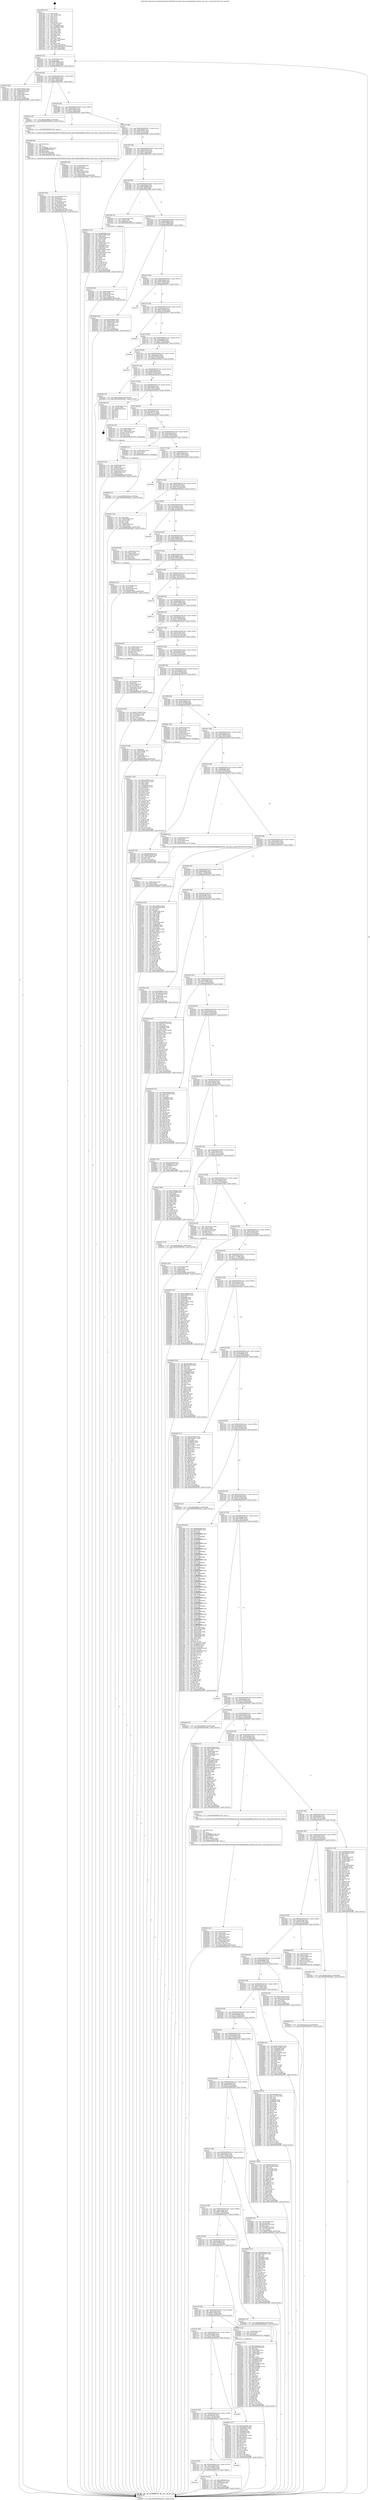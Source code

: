 digraph "0x4015b0" {
  label = "0x4015b0 (/mnt/c/Users/mathe/Desktop/tcc/POCII/binaries/extr_linuxsamplesbpfxdp_redirect_cpu_user.c_swap_Final-ollvm.out::main(0))"
  labelloc = "t"
  node[shape=record]

  Entry [label="",width=0.3,height=0.3,shape=circle,fillcolor=black,style=filled]
  "0x40161f" [label="{
     0x40161f [32]\l
     | [instrs]\l
     &nbsp;&nbsp;0x40161f \<+6\>: mov -0xc8(%rbp),%eax\l
     &nbsp;&nbsp;0x401625 \<+2\>: mov %eax,%ecx\l
     &nbsp;&nbsp;0x401627 \<+6\>: sub $0x809a9df8,%ecx\l
     &nbsp;&nbsp;0x40162d \<+6\>: mov %eax,-0xdc(%rbp)\l
     &nbsp;&nbsp;0x401633 \<+6\>: mov %ecx,-0xe0(%rbp)\l
     &nbsp;&nbsp;0x401639 \<+6\>: je 00000000004021e5 \<main+0xc35\>\l
  }"]
  "0x4021e5" [label="{
     0x4021e5 [42]\l
     | [instrs]\l
     &nbsp;&nbsp;0x4021e5 \<+5\>: mov $0x817b6cc6,%eax\l
     &nbsp;&nbsp;0x4021ea \<+5\>: mov $0x324bcd9e,%ecx\l
     &nbsp;&nbsp;0x4021ef \<+7\>: mov -0x88(%rbp),%rdx\l
     &nbsp;&nbsp;0x4021f6 \<+2\>: mov (%rdx),%esi\l
     &nbsp;&nbsp;0x4021f8 \<+7\>: mov -0x90(%rbp),%rdx\l
     &nbsp;&nbsp;0x4021ff \<+2\>: cmp (%rdx),%esi\l
     &nbsp;&nbsp;0x402201 \<+3\>: cmovl %ecx,%eax\l
     &nbsp;&nbsp;0x402204 \<+6\>: mov %eax,-0xc8(%rbp)\l
     &nbsp;&nbsp;0x40220a \<+5\>: jmp 0000000000402ff1 \<main+0x1a41\>\l
  }"]
  "0x40163f" [label="{
     0x40163f [28]\l
     | [instrs]\l
     &nbsp;&nbsp;0x40163f \<+5\>: jmp 0000000000401644 \<main+0x94\>\l
     &nbsp;&nbsp;0x401644 \<+6\>: mov -0xdc(%rbp),%eax\l
     &nbsp;&nbsp;0x40164a \<+5\>: sub $0x817b6cc6,%eax\l
     &nbsp;&nbsp;0x40164f \<+6\>: mov %eax,-0xe4(%rbp)\l
     &nbsp;&nbsp;0x401655 \<+6\>: je 00000000004022a1 \<main+0xcf1\>\l
  }"]
  Exit [label="",width=0.3,height=0.3,shape=circle,fillcolor=black,style=filled,peripheries=2]
  "0x4022a1" [label="{
     0x4022a1 [15]\l
     | [instrs]\l
     &nbsp;&nbsp;0x4022a1 \<+10\>: movl $0x1b80f86e,-0xc8(%rbp)\l
     &nbsp;&nbsp;0x4022ab \<+5\>: jmp 0000000000402ff1 \<main+0x1a41\>\l
  }"]
  "0x40165b" [label="{
     0x40165b [28]\l
     | [instrs]\l
     &nbsp;&nbsp;0x40165b \<+5\>: jmp 0000000000401660 \<main+0xb0\>\l
     &nbsp;&nbsp;0x401660 \<+6\>: mov -0xdc(%rbp),%eax\l
     &nbsp;&nbsp;0x401666 \<+5\>: sub $0x81e009cc,%eax\l
     &nbsp;&nbsp;0x40166b \<+6\>: mov %eax,-0xe8(%rbp)\l
     &nbsp;&nbsp;0x401671 \<+6\>: je 00000000004024da \<main+0xf2a\>\l
  }"]
  "0x402bf4" [label="{
     0x402bf4 [15]\l
     | [instrs]\l
     &nbsp;&nbsp;0x402bf4 \<+10\>: movl $0x59254594,-0xc8(%rbp)\l
     &nbsp;&nbsp;0x402bfe \<+5\>: jmp 0000000000402ff1 \<main+0x1a41\>\l
  }"]
  "0x4024da" [label="{
     0x4024da [5]\l
     | [instrs]\l
     &nbsp;&nbsp;0x4024da \<+5\>: call 0000000000401160 \<next_i\>\l
     | [calls]\l
     &nbsp;&nbsp;0x401160 \{1\} (/mnt/c/Users/mathe/Desktop/tcc/POCII/binaries/extr_linuxsamplesbpfxdp_redirect_cpu_user.c_swap_Final-ollvm.out::next_i)\l
  }"]
  "0x401677" [label="{
     0x401677 [28]\l
     | [instrs]\l
     &nbsp;&nbsp;0x401677 \<+5\>: jmp 000000000040167c \<main+0xcc\>\l
     &nbsp;&nbsp;0x40167c \<+6\>: mov -0xdc(%rbp),%eax\l
     &nbsp;&nbsp;0x401682 \<+5\>: sub $0x82104161,%eax\l
     &nbsp;&nbsp;0x401687 \<+6\>: mov %eax,-0xec(%rbp)\l
     &nbsp;&nbsp;0x40168d \<+6\>: je 0000000000402960 \<main+0x13b0\>\l
  }"]
  "0x402bb4" [label="{
     0x402bb4 [15]\l
     | [instrs]\l
     &nbsp;&nbsp;0x402bb4 \<+10\>: movl $0xa22cac1b,-0xc8(%rbp)\l
     &nbsp;&nbsp;0x402bbe \<+5\>: jmp 0000000000402ff1 \<main+0x1a41\>\l
  }"]
  "0x402960" [label="{
     0x402960 [42]\l
     | [instrs]\l
     &nbsp;&nbsp;0x402960 \<+4\>: mov -0x58(%rbp),%rax\l
     &nbsp;&nbsp;0x402964 \<+2\>: mov (%rax),%ecx\l
     &nbsp;&nbsp;0x402966 \<+6\>: add $0xd3792e4c,%ecx\l
     &nbsp;&nbsp;0x40296c \<+3\>: add $0x1,%ecx\l
     &nbsp;&nbsp;0x40296f \<+6\>: sub $0xd3792e4c,%ecx\l
     &nbsp;&nbsp;0x402975 \<+4\>: mov -0x58(%rbp),%rax\l
     &nbsp;&nbsp;0x402979 \<+2\>: mov %ecx,(%rax)\l
     &nbsp;&nbsp;0x40297b \<+10\>: movl $0x67fc0daa,-0xc8(%rbp)\l
     &nbsp;&nbsp;0x402985 \<+5\>: jmp 0000000000402ff1 \<main+0x1a41\>\l
  }"]
  "0x401693" [label="{
     0x401693 [28]\l
     | [instrs]\l
     &nbsp;&nbsp;0x401693 \<+5\>: jmp 0000000000401698 \<main+0xe8\>\l
     &nbsp;&nbsp;0x401698 \<+6\>: mov -0xdc(%rbp),%eax\l
     &nbsp;&nbsp;0x40169e \<+5\>: sub $0x8421c72d,%eax\l
     &nbsp;&nbsp;0x4016a3 \<+6\>: mov %eax,-0xf0(%rbp)\l
     &nbsp;&nbsp;0x4016a9 \<+6\>: je 00000000004025ce \<main+0x101e\>\l
  }"]
  "0x4029f7" [label="{
     0x4029f7 [107]\l
     | [instrs]\l
     &nbsp;&nbsp;0x4029f7 \<+5\>: mov $0x9142e266,%ecx\l
     &nbsp;&nbsp;0x4029fc \<+5\>: mov $0x2000f5c4,%edx\l
     &nbsp;&nbsp;0x402a01 \<+4\>: mov -0x48(%rbp),%rax\l
     &nbsp;&nbsp;0x402a05 \<+6\>: movl $0x0,(%rax)\l
     &nbsp;&nbsp;0x402a0b \<+7\>: mov 0x406068,%esi\l
     &nbsp;&nbsp;0x402a12 \<+8\>: mov 0x406054,%r8d\l
     &nbsp;&nbsp;0x402a1a \<+3\>: mov %esi,%r9d\l
     &nbsp;&nbsp;0x402a1d \<+7\>: add $0xc88915f1,%r9d\l
     &nbsp;&nbsp;0x402a24 \<+4\>: sub $0x1,%r9d\l
     &nbsp;&nbsp;0x402a28 \<+7\>: sub $0xc88915f1,%r9d\l
     &nbsp;&nbsp;0x402a2f \<+4\>: imul %r9d,%esi\l
     &nbsp;&nbsp;0x402a33 \<+3\>: and $0x1,%esi\l
     &nbsp;&nbsp;0x402a36 \<+3\>: cmp $0x0,%esi\l
     &nbsp;&nbsp;0x402a39 \<+4\>: sete %r10b\l
     &nbsp;&nbsp;0x402a3d \<+4\>: cmp $0xa,%r8d\l
     &nbsp;&nbsp;0x402a41 \<+4\>: setl %r11b\l
     &nbsp;&nbsp;0x402a45 \<+3\>: mov %r10b,%bl\l
     &nbsp;&nbsp;0x402a48 \<+3\>: and %r11b,%bl\l
     &nbsp;&nbsp;0x402a4b \<+3\>: xor %r11b,%r10b\l
     &nbsp;&nbsp;0x402a4e \<+3\>: or %r10b,%bl\l
     &nbsp;&nbsp;0x402a51 \<+3\>: test $0x1,%bl\l
     &nbsp;&nbsp;0x402a54 \<+3\>: cmovne %edx,%ecx\l
     &nbsp;&nbsp;0x402a57 \<+6\>: mov %ecx,-0xc8(%rbp)\l
     &nbsp;&nbsp;0x402a5d \<+5\>: jmp 0000000000402ff1 \<main+0x1a41\>\l
  }"]
  "0x4025ce" [label="{
     0x4025ce [115]\l
     | [instrs]\l
     &nbsp;&nbsp;0x4025ce \<+5\>: mov $0x94f569f2,%eax\l
     &nbsp;&nbsp;0x4025d3 \<+5\>: mov $0x691cbbff,%ecx\l
     &nbsp;&nbsp;0x4025d8 \<+2\>: xor %edx,%edx\l
     &nbsp;&nbsp;0x4025da \<+4\>: mov -0x60(%rbp),%rsi\l
     &nbsp;&nbsp;0x4025de \<+2\>: mov (%rsi),%edi\l
     &nbsp;&nbsp;0x4025e0 \<+3\>: sub $0x1,%edx\l
     &nbsp;&nbsp;0x4025e3 \<+2\>: sub %edx,%edi\l
     &nbsp;&nbsp;0x4025e5 \<+4\>: mov -0x60(%rbp),%rsi\l
     &nbsp;&nbsp;0x4025e9 \<+2\>: mov %edi,(%rsi)\l
     &nbsp;&nbsp;0x4025eb \<+7\>: mov 0x406068,%edx\l
     &nbsp;&nbsp;0x4025f2 \<+7\>: mov 0x406054,%edi\l
     &nbsp;&nbsp;0x4025f9 \<+3\>: mov %edx,%r8d\l
     &nbsp;&nbsp;0x4025fc \<+7\>: sub $0xd79f5b18,%r8d\l
     &nbsp;&nbsp;0x402603 \<+4\>: sub $0x1,%r8d\l
     &nbsp;&nbsp;0x402607 \<+7\>: add $0xd79f5b18,%r8d\l
     &nbsp;&nbsp;0x40260e \<+4\>: imul %r8d,%edx\l
     &nbsp;&nbsp;0x402612 \<+3\>: and $0x1,%edx\l
     &nbsp;&nbsp;0x402615 \<+3\>: cmp $0x0,%edx\l
     &nbsp;&nbsp;0x402618 \<+4\>: sete %r9b\l
     &nbsp;&nbsp;0x40261c \<+3\>: cmp $0xa,%edi\l
     &nbsp;&nbsp;0x40261f \<+4\>: setl %r10b\l
     &nbsp;&nbsp;0x402623 \<+3\>: mov %r9b,%r11b\l
     &nbsp;&nbsp;0x402626 \<+3\>: and %r10b,%r11b\l
     &nbsp;&nbsp;0x402629 \<+3\>: xor %r10b,%r9b\l
     &nbsp;&nbsp;0x40262c \<+3\>: or %r9b,%r11b\l
     &nbsp;&nbsp;0x40262f \<+4\>: test $0x1,%r11b\l
     &nbsp;&nbsp;0x402633 \<+3\>: cmovne %ecx,%eax\l
     &nbsp;&nbsp;0x402636 \<+6\>: mov %eax,-0xc8(%rbp)\l
     &nbsp;&nbsp;0x40263c \<+5\>: jmp 0000000000402ff1 \<main+0x1a41\>\l
  }"]
  "0x4016af" [label="{
     0x4016af [28]\l
     | [instrs]\l
     &nbsp;&nbsp;0x4016af \<+5\>: jmp 00000000004016b4 \<main+0x104\>\l
     &nbsp;&nbsp;0x4016b4 \<+6\>: mov -0xdc(%rbp),%eax\l
     &nbsp;&nbsp;0x4016ba \<+5\>: sub $0x883b0696,%eax\l
     &nbsp;&nbsp;0x4016bf \<+6\>: mov %eax,-0xf4(%rbp)\l
     &nbsp;&nbsp;0x4016c5 \<+6\>: je 0000000000401f98 \<main+0x9e8\>\l
  }"]
  "0x4028c3" [label="{
     0x4028c3 [142]\l
     | [instrs]\l
     &nbsp;&nbsp;0x4028c3 \<+5\>: mov $0x2a36f900,%edx\l
     &nbsp;&nbsp;0x4028c8 \<+5\>: mov $0x3b15a210,%esi\l
     &nbsp;&nbsp;0x4028cd \<+3\>: mov $0x1,%r8b\l
     &nbsp;&nbsp;0x4028d0 \<+3\>: xor %r9d,%r9d\l
     &nbsp;&nbsp;0x4028d3 \<+8\>: mov 0x406068,%r10d\l
     &nbsp;&nbsp;0x4028db \<+8\>: mov 0x406054,%r11d\l
     &nbsp;&nbsp;0x4028e3 \<+4\>: sub $0x1,%r9d\l
     &nbsp;&nbsp;0x4028e7 \<+3\>: mov %r10d,%ebx\l
     &nbsp;&nbsp;0x4028ea \<+3\>: add %r9d,%ebx\l
     &nbsp;&nbsp;0x4028ed \<+4\>: imul %ebx,%r10d\l
     &nbsp;&nbsp;0x4028f1 \<+4\>: and $0x1,%r10d\l
     &nbsp;&nbsp;0x4028f5 \<+4\>: cmp $0x0,%r10d\l
     &nbsp;&nbsp;0x4028f9 \<+4\>: sete %r14b\l
     &nbsp;&nbsp;0x4028fd \<+4\>: cmp $0xa,%r11d\l
     &nbsp;&nbsp;0x402901 \<+4\>: setl %r15b\l
     &nbsp;&nbsp;0x402905 \<+3\>: mov %r14b,%r12b\l
     &nbsp;&nbsp;0x402908 \<+4\>: xor $0xff,%r12b\l
     &nbsp;&nbsp;0x40290c \<+3\>: mov %r15b,%r13b\l
     &nbsp;&nbsp;0x40290f \<+4\>: xor $0xff,%r13b\l
     &nbsp;&nbsp;0x402913 \<+4\>: xor $0x0,%r8b\l
     &nbsp;&nbsp;0x402917 \<+3\>: mov %r12b,%al\l
     &nbsp;&nbsp;0x40291a \<+2\>: and $0x0,%al\l
     &nbsp;&nbsp;0x40291c \<+3\>: and %r8b,%r14b\l
     &nbsp;&nbsp;0x40291f \<+3\>: mov %r13b,%cl\l
     &nbsp;&nbsp;0x402922 \<+3\>: and $0x0,%cl\l
     &nbsp;&nbsp;0x402925 \<+3\>: and %r8b,%r15b\l
     &nbsp;&nbsp;0x402928 \<+3\>: or %r14b,%al\l
     &nbsp;&nbsp;0x40292b \<+3\>: or %r15b,%cl\l
     &nbsp;&nbsp;0x40292e \<+2\>: xor %cl,%al\l
     &nbsp;&nbsp;0x402930 \<+3\>: or %r13b,%r12b\l
     &nbsp;&nbsp;0x402933 \<+4\>: xor $0xff,%r12b\l
     &nbsp;&nbsp;0x402937 \<+4\>: or $0x0,%r8b\l
     &nbsp;&nbsp;0x40293b \<+3\>: and %r8b,%r12b\l
     &nbsp;&nbsp;0x40293e \<+3\>: or %r12b,%al\l
     &nbsp;&nbsp;0x402941 \<+2\>: test $0x1,%al\l
     &nbsp;&nbsp;0x402943 \<+3\>: cmovne %esi,%edx\l
     &nbsp;&nbsp;0x402946 \<+6\>: mov %edx,-0xc8(%rbp)\l
     &nbsp;&nbsp;0x40294c \<+5\>: jmp 0000000000402ff1 \<main+0x1a41\>\l
  }"]
  "0x401f98" [label="{
     0x401f98 [19]\l
     | [instrs]\l
     &nbsp;&nbsp;0x401f98 \<+7\>: mov -0xb8(%rbp),%rax\l
     &nbsp;&nbsp;0x401f9f \<+3\>: mov (%rax),%rax\l
     &nbsp;&nbsp;0x401fa2 \<+4\>: mov 0x8(%rax),%rdi\l
     &nbsp;&nbsp;0x401fa6 \<+5\>: call 0000000000401060 \<atoi@plt\>\l
     | [calls]\l
     &nbsp;&nbsp;0x401060 \{1\} (unknown)\l
  }"]
  "0x4016cb" [label="{
     0x4016cb [28]\l
     | [instrs]\l
     &nbsp;&nbsp;0x4016cb \<+5\>: jmp 00000000004016d0 \<main+0x120\>\l
     &nbsp;&nbsp;0x4016d0 \<+6\>: mov -0xdc(%rbp),%eax\l
     &nbsp;&nbsp;0x4016d6 \<+5\>: sub $0x8bea9be8,%eax\l
     &nbsp;&nbsp;0x4016db \<+6\>: mov %eax,-0xf8(%rbp)\l
     &nbsp;&nbsp;0x4016e1 \<+6\>: je 00000000004024b6 \<main+0xf06\>\l
  }"]
  "0x40269f" [label="{
     0x40269f [25]\l
     | [instrs]\l
     &nbsp;&nbsp;0x40269f \<+4\>: mov -0x58(%rbp),%rax\l
     &nbsp;&nbsp;0x4026a3 \<+6\>: movl $0x0,(%rax)\l
     &nbsp;&nbsp;0x4026a9 \<+10\>: movl $0x67fc0daa,-0xc8(%rbp)\l
     &nbsp;&nbsp;0x4026b3 \<+5\>: jmp 0000000000402ff1 \<main+0x1a41\>\l
  }"]
  "0x4024b6" [label="{
     0x4024b6 [36]\l
     | [instrs]\l
     &nbsp;&nbsp;0x4024b6 \<+5\>: mov $0x2b5569cf,%eax\l
     &nbsp;&nbsp;0x4024bb \<+5\>: mov $0x81e009cc,%ecx\l
     &nbsp;&nbsp;0x4024c0 \<+4\>: mov -0x60(%rbp),%rdx\l
     &nbsp;&nbsp;0x4024c4 \<+2\>: mov (%rdx),%esi\l
     &nbsp;&nbsp;0x4024c6 \<+4\>: mov -0x68(%rbp),%rdx\l
     &nbsp;&nbsp;0x4024ca \<+2\>: cmp (%rdx),%esi\l
     &nbsp;&nbsp;0x4024cc \<+3\>: cmovl %ecx,%eax\l
     &nbsp;&nbsp;0x4024cf \<+6\>: mov %eax,-0xc8(%rbp)\l
     &nbsp;&nbsp;0x4024d5 \<+5\>: jmp 0000000000402ff1 \<main+0x1a41\>\l
  }"]
  "0x4016e7" [label="{
     0x4016e7 [28]\l
     | [instrs]\l
     &nbsp;&nbsp;0x4016e7 \<+5\>: jmp 00000000004016ec \<main+0x13c\>\l
     &nbsp;&nbsp;0x4016ec \<+6\>: mov -0xdc(%rbp),%eax\l
     &nbsp;&nbsp;0x4016f2 \<+5\>: sub $0x907e5e08,%eax\l
     &nbsp;&nbsp;0x4016f7 \<+6\>: mov %eax,-0xfc(%rbp)\l
     &nbsp;&nbsp;0x4016fd \<+6\>: je 0000000000401f77 \<main+0x9c7\>\l
  }"]
  "0x402507" [label="{
     0x402507 [52]\l
     | [instrs]\l
     &nbsp;&nbsp;0x402507 \<+6\>: mov -0x1e0(%rbp),%ecx\l
     &nbsp;&nbsp;0x40250d \<+3\>: imul %eax,%ecx\l
     &nbsp;&nbsp;0x402510 \<+4\>: mov -0x78(%rbp),%rsi\l
     &nbsp;&nbsp;0x402514 \<+3\>: mov (%rsi),%rsi\l
     &nbsp;&nbsp;0x402517 \<+4\>: mov -0x70(%rbp),%rdi\l
     &nbsp;&nbsp;0x40251b \<+3\>: movslq (%rdi),%rdi\l
     &nbsp;&nbsp;0x40251e \<+4\>: mov (%rsi,%rdi,8),%rsi\l
     &nbsp;&nbsp;0x402522 \<+4\>: mov -0x60(%rbp),%rdi\l
     &nbsp;&nbsp;0x402526 \<+3\>: movslq (%rdi),%rdi\l
     &nbsp;&nbsp;0x402529 \<+3\>: mov %ecx,(%rsi,%rdi,4)\l
     &nbsp;&nbsp;0x40252c \<+10\>: movl $0xe649c343,-0xc8(%rbp)\l
     &nbsp;&nbsp;0x402536 \<+5\>: jmp 0000000000402ff1 \<main+0x1a41\>\l
  }"]
  "0x401f77" [label="{
     0x401f77\l
  }", style=dashed]
  "0x401703" [label="{
     0x401703 [28]\l
     | [instrs]\l
     &nbsp;&nbsp;0x401703 \<+5\>: jmp 0000000000401708 \<main+0x158\>\l
     &nbsp;&nbsp;0x401708 \<+6\>: mov -0xdc(%rbp),%eax\l
     &nbsp;&nbsp;0x40170e \<+5\>: sub $0x9142e266,%eax\l
     &nbsp;&nbsp;0x401713 \<+6\>: mov %eax,-0x100(%rbp)\l
     &nbsp;&nbsp;0x401719 \<+6\>: je 0000000000402f76 \<main+0x19c6\>\l
  }"]
  "0x4024df" [label="{
     0x4024df [40]\l
     | [instrs]\l
     &nbsp;&nbsp;0x4024df \<+5\>: mov $0x2,%ecx\l
     &nbsp;&nbsp;0x4024e4 \<+1\>: cltd\l
     &nbsp;&nbsp;0x4024e5 \<+2\>: idiv %ecx\l
     &nbsp;&nbsp;0x4024e7 \<+6\>: imul $0xfffffffe,%edx,%ecx\l
     &nbsp;&nbsp;0x4024ed \<+6\>: add $0xf64925e6,%ecx\l
     &nbsp;&nbsp;0x4024f3 \<+3\>: add $0x1,%ecx\l
     &nbsp;&nbsp;0x4024f6 \<+6\>: sub $0xf64925e6,%ecx\l
     &nbsp;&nbsp;0x4024fc \<+6\>: mov %ecx,-0x1e0(%rbp)\l
     &nbsp;&nbsp;0x402502 \<+5\>: call 0000000000401160 \<next_i\>\l
     | [calls]\l
     &nbsp;&nbsp;0x401160 \{1\} (/mnt/c/Users/mathe/Desktop/tcc/POCII/binaries/extr_linuxsamplesbpfxdp_redirect_cpu_user.c_swap_Final-ollvm.out::next_i)\l
  }"]
  "0x402f76" [label="{
     0x402f76\l
  }", style=dashed]
  "0x40171f" [label="{
     0x40171f [28]\l
     | [instrs]\l
     &nbsp;&nbsp;0x40171f \<+5\>: jmp 0000000000401724 \<main+0x174\>\l
     &nbsp;&nbsp;0x401724 \<+6\>: mov -0xdc(%rbp),%eax\l
     &nbsp;&nbsp;0x40172a \<+5\>: sub $0x94f569f2,%eax\l
     &nbsp;&nbsp;0x40172f \<+6\>: mov %eax,-0x104(%rbp)\l
     &nbsp;&nbsp;0x401735 \<+6\>: je 0000000000402ef6 \<main+0x1946\>\l
  }"]
  "0x40248b" [label="{
     0x40248b [43]\l
     | [instrs]\l
     &nbsp;&nbsp;0x40248b \<+4\>: mov -0x78(%rbp),%rdi\l
     &nbsp;&nbsp;0x40248f \<+3\>: mov (%rdi),%rdi\l
     &nbsp;&nbsp;0x402492 \<+4\>: mov -0x70(%rbp),%rcx\l
     &nbsp;&nbsp;0x402496 \<+3\>: movslq (%rcx),%rcx\l
     &nbsp;&nbsp;0x402499 \<+4\>: mov %rax,(%rdi,%rcx,8)\l
     &nbsp;&nbsp;0x40249d \<+4\>: mov -0x60(%rbp),%rax\l
     &nbsp;&nbsp;0x4024a1 \<+6\>: movl $0x0,(%rax)\l
     &nbsp;&nbsp;0x4024a7 \<+10\>: movl $0x8bea9be8,-0xc8(%rbp)\l
     &nbsp;&nbsp;0x4024b1 \<+5\>: jmp 0000000000402ff1 \<main+0x1a41\>\l
  }"]
  "0x402ef6" [label="{
     0x402ef6\l
  }", style=dashed]
  "0x40173b" [label="{
     0x40173b [28]\l
     | [instrs]\l
     &nbsp;&nbsp;0x40173b \<+5\>: jmp 0000000000401740 \<main+0x190\>\l
     &nbsp;&nbsp;0x401740 \<+6\>: mov -0xdc(%rbp),%eax\l
     &nbsp;&nbsp;0x401746 \<+5\>: sub $0x960e019a,%eax\l
     &nbsp;&nbsp;0x40174b \<+6\>: mov %eax,-0x108(%rbp)\l
     &nbsp;&nbsp;0x401751 \<+6\>: je 0000000000402f18 \<main+0x1968\>\l
  }"]
  "0x40242a" [label="{
     0x40242a [32]\l
     | [instrs]\l
     &nbsp;&nbsp;0x40242a \<+4\>: mov -0x78(%rbp),%rdi\l
     &nbsp;&nbsp;0x40242e \<+3\>: mov %rax,(%rdi)\l
     &nbsp;&nbsp;0x402431 \<+4\>: mov -0x70(%rbp),%rax\l
     &nbsp;&nbsp;0x402435 \<+6\>: movl $0x0,(%rax)\l
     &nbsp;&nbsp;0x40243b \<+10\>: movl $0xdf770484,-0xc8(%rbp)\l
     &nbsp;&nbsp;0x402445 \<+5\>: jmp 0000000000402ff1 \<main+0x1a41\>\l
  }"]
  "0x402f18" [label="{
     0x402f18\l
  }", style=dashed]
  "0x401757" [label="{
     0x401757 [28]\l
     | [instrs]\l
     &nbsp;&nbsp;0x401757 \<+5\>: jmp 000000000040175c \<main+0x1ac\>\l
     &nbsp;&nbsp;0x40175c \<+6\>: mov -0xdc(%rbp),%eax\l
     &nbsp;&nbsp;0x401762 \<+5\>: sub $0x96e6555d,%eax\l
     &nbsp;&nbsp;0x401767 \<+6\>: mov %eax,-0x10c(%rbp)\l
     &nbsp;&nbsp;0x40176d \<+6\>: je 00000000004023fe \<main+0xe4e\>\l
  }"]
  "0x40223c" [label="{
     0x40223c [61]\l
     | [instrs]\l
     &nbsp;&nbsp;0x40223c \<+6\>: mov -0x1dc(%rbp),%ecx\l
     &nbsp;&nbsp;0x402242 \<+3\>: imul %eax,%ecx\l
     &nbsp;&nbsp;0x402245 \<+7\>: mov -0xa0(%rbp),%rsi\l
     &nbsp;&nbsp;0x40224c \<+3\>: mov (%rsi),%rsi\l
     &nbsp;&nbsp;0x40224f \<+7\>: mov -0x98(%rbp),%rdi\l
     &nbsp;&nbsp;0x402256 \<+3\>: movslq (%rdi),%rdi\l
     &nbsp;&nbsp;0x402259 \<+4\>: mov (%rsi,%rdi,8),%rsi\l
     &nbsp;&nbsp;0x40225d \<+7\>: mov -0x88(%rbp),%rdi\l
     &nbsp;&nbsp;0x402264 \<+3\>: movslq (%rdi),%rdi\l
     &nbsp;&nbsp;0x402267 \<+3\>: mov %ecx,(%rsi,%rdi,4)\l
     &nbsp;&nbsp;0x40226a \<+10\>: movl $0xcec9f44e,-0xc8(%rbp)\l
     &nbsp;&nbsp;0x402274 \<+5\>: jmp 0000000000402ff1 \<main+0x1a41\>\l
  }"]
  "0x4023fe" [label="{
     0x4023fe [15]\l
     | [instrs]\l
     &nbsp;&nbsp;0x4023fe \<+10\>: movl $0xe75f2ddc,-0xc8(%rbp)\l
     &nbsp;&nbsp;0x402408 \<+5\>: jmp 0000000000402ff1 \<main+0x1a41\>\l
  }"]
  "0x401773" [label="{
     0x401773 [28]\l
     | [instrs]\l
     &nbsp;&nbsp;0x401773 \<+5\>: jmp 0000000000401778 \<main+0x1c8\>\l
     &nbsp;&nbsp;0x401778 \<+6\>: mov -0xdc(%rbp),%eax\l
     &nbsp;&nbsp;0x40177e \<+5\>: sub $0x9a3b4b2c,%eax\l
     &nbsp;&nbsp;0x401783 \<+6\>: mov %eax,-0x110(%rbp)\l
     &nbsp;&nbsp;0x401789 \<+6\>: je 0000000000402e46 \<main+0x1896\>\l
  }"]
  "0x402214" [label="{
     0x402214 [40]\l
     | [instrs]\l
     &nbsp;&nbsp;0x402214 \<+5\>: mov $0x2,%ecx\l
     &nbsp;&nbsp;0x402219 \<+1\>: cltd\l
     &nbsp;&nbsp;0x40221a \<+2\>: idiv %ecx\l
     &nbsp;&nbsp;0x40221c \<+6\>: imul $0xfffffffe,%edx,%ecx\l
     &nbsp;&nbsp;0x402222 \<+6\>: sub $0x9195dd41,%ecx\l
     &nbsp;&nbsp;0x402228 \<+3\>: add $0x1,%ecx\l
     &nbsp;&nbsp;0x40222b \<+6\>: add $0x9195dd41,%ecx\l
     &nbsp;&nbsp;0x402231 \<+6\>: mov %ecx,-0x1dc(%rbp)\l
     &nbsp;&nbsp;0x402237 \<+5\>: call 0000000000401160 \<next_i\>\l
     | [calls]\l
     &nbsp;&nbsp;0x401160 \{1\} (/mnt/c/Users/mathe/Desktop/tcc/POCII/binaries/extr_linuxsamplesbpfxdp_redirect_cpu_user.c_swap_Final-ollvm.out::next_i)\l
  }"]
  "0x402e46" [label="{
     0x402e46 [24]\l
     | [instrs]\l
     &nbsp;&nbsp;0x402e46 \<+7\>: mov -0xc0(%rbp),%rax\l
     &nbsp;&nbsp;0x402e4d \<+2\>: mov (%rax),%eax\l
     &nbsp;&nbsp;0x402e4f \<+4\>: lea -0x28(%rbp),%rsp\l
     &nbsp;&nbsp;0x402e53 \<+1\>: pop %rbx\l
     &nbsp;&nbsp;0x402e54 \<+2\>: pop %r12\l
     &nbsp;&nbsp;0x402e56 \<+2\>: pop %r13\l
     &nbsp;&nbsp;0x402e58 \<+2\>: pop %r14\l
     &nbsp;&nbsp;0x402e5a \<+2\>: pop %r15\l
     &nbsp;&nbsp;0x402e5c \<+1\>: pop %rbp\l
     &nbsp;&nbsp;0x402e5d \<+1\>: ret\l
  }"]
  "0x40178f" [label="{
     0x40178f [28]\l
     | [instrs]\l
     &nbsp;&nbsp;0x40178f \<+5\>: jmp 0000000000401794 \<main+0x1e4\>\l
     &nbsp;&nbsp;0x401794 \<+6\>: mov -0xdc(%rbp),%eax\l
     &nbsp;&nbsp;0x40179a \<+5\>: sub $0x9aef1e71,%eax\l
     &nbsp;&nbsp;0x40179f \<+6\>: mov %eax,-0x114(%rbp)\l
     &nbsp;&nbsp;0x4017a5 \<+6\>: je 000000000040218e \<main+0xbde\>\l
  }"]
  "0x4021b1" [label="{
     0x4021b1 [52]\l
     | [instrs]\l
     &nbsp;&nbsp;0x4021b1 \<+7\>: mov -0xa0(%rbp),%rdi\l
     &nbsp;&nbsp;0x4021b8 \<+3\>: mov (%rdi),%rdi\l
     &nbsp;&nbsp;0x4021bb \<+7\>: mov -0x98(%rbp),%rcx\l
     &nbsp;&nbsp;0x4021c2 \<+3\>: movslq (%rcx),%rcx\l
     &nbsp;&nbsp;0x4021c5 \<+4\>: mov %rax,(%rdi,%rcx,8)\l
     &nbsp;&nbsp;0x4021c9 \<+7\>: mov -0x88(%rbp),%rax\l
     &nbsp;&nbsp;0x4021d0 \<+6\>: movl $0x0,(%rax)\l
     &nbsp;&nbsp;0x4021d6 \<+10\>: movl $0x809a9df8,-0xc8(%rbp)\l
     &nbsp;&nbsp;0x4021e0 \<+5\>: jmp 0000000000402ff1 \<main+0x1a41\>\l
  }"]
  "0x40218e" [label="{
     0x40218e [35]\l
     | [instrs]\l
     &nbsp;&nbsp;0x40218e \<+7\>: mov -0x90(%rbp),%rax\l
     &nbsp;&nbsp;0x402195 \<+6\>: movl $0x1,(%rax)\l
     &nbsp;&nbsp;0x40219b \<+7\>: mov -0x90(%rbp),%rax\l
     &nbsp;&nbsp;0x4021a2 \<+3\>: movslq (%rax),%rax\l
     &nbsp;&nbsp;0x4021a5 \<+4\>: shl $0x2,%rax\l
     &nbsp;&nbsp;0x4021a9 \<+3\>: mov %rax,%rdi\l
     &nbsp;&nbsp;0x4021ac \<+5\>: call 0000000000401050 \<malloc@plt\>\l
     | [calls]\l
     &nbsp;&nbsp;0x401050 \{1\} (unknown)\l
  }"]
  "0x4017ab" [label="{
     0x4017ab [28]\l
     | [instrs]\l
     &nbsp;&nbsp;0x4017ab \<+5\>: jmp 00000000004017b0 \<main+0x200\>\l
     &nbsp;&nbsp;0x4017b0 \<+6\>: mov -0xdc(%rbp),%eax\l
     &nbsp;&nbsp;0x4017b6 \<+5\>: sub $0x9c5028a0,%eax\l
     &nbsp;&nbsp;0x4017bb \<+6\>: mov %eax,-0x118(%rbp)\l
     &nbsp;&nbsp;0x4017c1 \<+6\>: je 0000000000402be5 \<main+0x1635\>\l
  }"]
  "0x401ceb" [label="{
     0x401ceb\l
  }", style=dashed]
  "0x402be5" [label="{
     0x402be5 [15]\l
     | [instrs]\l
     &nbsp;&nbsp;0x402be5 \<+4\>: mov -0x78(%rbp),%rax\l
     &nbsp;&nbsp;0x402be9 \<+3\>: mov (%rax),%rax\l
     &nbsp;&nbsp;0x402bec \<+3\>: mov %rax,%rdi\l
     &nbsp;&nbsp;0x402bef \<+5\>: call 0000000000401030 \<free@plt\>\l
     | [calls]\l
     &nbsp;&nbsp;0x401030 \{1\} (unknown)\l
  }"]
  "0x4017c7" [label="{
     0x4017c7 [28]\l
     | [instrs]\l
     &nbsp;&nbsp;0x4017c7 \<+5\>: jmp 00000000004017cc \<main+0x21c\>\l
     &nbsp;&nbsp;0x4017cc \<+6\>: mov -0xdc(%rbp),%eax\l
     &nbsp;&nbsp;0x4017d2 \<+5\>: sub $0x9e4a30ef,%eax\l
     &nbsp;&nbsp;0x4017d7 \<+6\>: mov %eax,-0x11c(%rbp)\l
     &nbsp;&nbsp;0x4017dd \<+6\>: je 0000000000402e5e \<main+0x18ae\>\l
  }"]
  "0x402170" [label="{
     0x402170 [30]\l
     | [instrs]\l
     &nbsp;&nbsp;0x402170 \<+5\>: mov $0xa8396b84,%eax\l
     &nbsp;&nbsp;0x402175 \<+5\>: mov $0x9aef1e71,%ecx\l
     &nbsp;&nbsp;0x40217a \<+3\>: mov -0x2b(%rbp),%dl\l
     &nbsp;&nbsp;0x40217d \<+3\>: test $0x1,%dl\l
     &nbsp;&nbsp;0x402180 \<+3\>: cmovne %ecx,%eax\l
     &nbsp;&nbsp;0x402183 \<+6\>: mov %eax,-0xc8(%rbp)\l
     &nbsp;&nbsp;0x402189 \<+5\>: jmp 0000000000402ff1 \<main+0x1a41\>\l
  }"]
  "0x402e5e" [label="{
     0x402e5e\l
  }", style=dashed]
  "0x4017e3" [label="{
     0x4017e3 [28]\l
     | [instrs]\l
     &nbsp;&nbsp;0x4017e3 \<+5\>: jmp 00000000004017e8 \<main+0x238\>\l
     &nbsp;&nbsp;0x4017e8 \<+6\>: mov -0xdc(%rbp),%eax\l
     &nbsp;&nbsp;0x4017ee \<+5\>: sub $0xa22cac1b,%eax\l
     &nbsp;&nbsp;0x4017f3 \<+6\>: mov %eax,-0x120(%rbp)\l
     &nbsp;&nbsp;0x4017f9 \<+6\>: je 0000000000402bc3 \<main+0x1613\>\l
  }"]
  "0x401ccf" [label="{
     0x401ccf [28]\l
     | [instrs]\l
     &nbsp;&nbsp;0x401ccf \<+5\>: jmp 0000000000401cd4 \<main+0x724\>\l
     &nbsp;&nbsp;0x401cd4 \<+6\>: mov -0xdc(%rbp),%eax\l
     &nbsp;&nbsp;0x401cda \<+5\>: sub $0x7a3bdde7,%eax\l
     &nbsp;&nbsp;0x401cdf \<+6\>: mov %eax,-0x1d4(%rbp)\l
     &nbsp;&nbsp;0x401ce5 \<+6\>: je 0000000000402170 \<main+0xbc0\>\l
  }"]
  "0x402bc3" [label="{
     0x402bc3 [34]\l
     | [instrs]\l
     &nbsp;&nbsp;0x402bc3 \<+2\>: xor %eax,%eax\l
     &nbsp;&nbsp;0x402bc5 \<+4\>: mov -0x48(%rbp),%rcx\l
     &nbsp;&nbsp;0x402bc9 \<+2\>: mov (%rcx),%edx\l
     &nbsp;&nbsp;0x402bcb \<+3\>: sub $0x1,%eax\l
     &nbsp;&nbsp;0x402bce \<+2\>: sub %eax,%edx\l
     &nbsp;&nbsp;0x402bd0 \<+4\>: mov -0x48(%rbp),%rcx\l
     &nbsp;&nbsp;0x402bd4 \<+2\>: mov %edx,(%rcx)\l
     &nbsp;&nbsp;0x402bd6 \<+10\>: movl $0xeec89ee1,-0xc8(%rbp)\l
     &nbsp;&nbsp;0x402be0 \<+5\>: jmp 0000000000402ff1 \<main+0x1a41\>\l
  }"]
  "0x4017ff" [label="{
     0x4017ff [28]\l
     | [instrs]\l
     &nbsp;&nbsp;0x4017ff \<+5\>: jmp 0000000000401804 \<main+0x254\>\l
     &nbsp;&nbsp;0x401804 \<+6\>: mov -0xdc(%rbp),%eax\l
     &nbsp;&nbsp;0x40180a \<+5\>: sub $0xa3fa39ad,%eax\l
     &nbsp;&nbsp;0x40180f \<+6\>: mov %eax,-0x124(%rbp)\l
     &nbsp;&nbsp;0x401815 \<+6\>: je 0000000000402ea3 \<main+0x18f3\>\l
  }"]
  "0x402fa1" [label="{
     0x402fa1\l
  }", style=dashed]
  "0x402ea3" [label="{
     0x402ea3\l
  }", style=dashed]
  "0x40181b" [label="{
     0x40181b [28]\l
     | [instrs]\l
     &nbsp;&nbsp;0x40181b \<+5\>: jmp 0000000000401820 \<main+0x270\>\l
     &nbsp;&nbsp;0x401820 \<+6\>: mov -0xdc(%rbp),%eax\l
     &nbsp;&nbsp;0x401826 \<+5\>: sub $0xa8396b84,%eax\l
     &nbsp;&nbsp;0x40182b \<+6\>: mov %eax,-0x128(%rbp)\l
     &nbsp;&nbsp;0x401831 \<+6\>: je 000000000040240d \<main+0xe5d\>\l
  }"]
  "0x401cb3" [label="{
     0x401cb3 [28]\l
     | [instrs]\l
     &nbsp;&nbsp;0x401cb3 \<+5\>: jmp 0000000000401cb8 \<main+0x708\>\l
     &nbsp;&nbsp;0x401cb8 \<+6\>: mov -0xdc(%rbp),%eax\l
     &nbsp;&nbsp;0x401cbe \<+5\>: sub $0x7939eacb,%eax\l
     &nbsp;&nbsp;0x401cc3 \<+6\>: mov %eax,-0x1d0(%rbp)\l
     &nbsp;&nbsp;0x401cc9 \<+6\>: je 0000000000402fa1 \<main+0x19f1\>\l
  }"]
  "0x40240d" [label="{
     0x40240d [29]\l
     | [instrs]\l
     &nbsp;&nbsp;0x40240d \<+4\>: mov -0x80(%rbp),%rax\l
     &nbsp;&nbsp;0x402411 \<+6\>: movl $0x1,(%rax)\l
     &nbsp;&nbsp;0x402417 \<+4\>: mov -0x80(%rbp),%rax\l
     &nbsp;&nbsp;0x40241b \<+3\>: movslq (%rax),%rax\l
     &nbsp;&nbsp;0x40241e \<+4\>: shl $0x3,%rax\l
     &nbsp;&nbsp;0x402422 \<+3\>: mov %rax,%rdi\l
     &nbsp;&nbsp;0x402425 \<+5\>: call 0000000000401050 \<malloc@plt\>\l
     | [calls]\l
     &nbsp;&nbsp;0x401050 \{1\} (unknown)\l
  }"]
  "0x401837" [label="{
     0x401837 [28]\l
     | [instrs]\l
     &nbsp;&nbsp;0x401837 \<+5\>: jmp 000000000040183c \<main+0x28c\>\l
     &nbsp;&nbsp;0x40183c \<+6\>: mov -0xdc(%rbp),%eax\l
     &nbsp;&nbsp;0x401842 \<+5\>: sub $0xb33896c4,%eax\l
     &nbsp;&nbsp;0x401847 \<+6\>: mov %eax,-0x12c(%rbp)\l
     &nbsp;&nbsp;0x40184d \<+6\>: je 0000000000402fc6 \<main+0x1a16\>\l
  }"]
  "0x402fda" [label="{
     0x402fda\l
  }", style=dashed]
  "0x402fc6" [label="{
     0x402fc6\l
  }", style=dashed]
  "0x401853" [label="{
     0x401853 [28]\l
     | [instrs]\l
     &nbsp;&nbsp;0x401853 \<+5\>: jmp 0000000000401858 \<main+0x2a8\>\l
     &nbsp;&nbsp;0x401858 \<+6\>: mov -0xdc(%rbp),%eax\l
     &nbsp;&nbsp;0x40185e \<+5\>: sub $0xb7dcb158,%eax\l
     &nbsp;&nbsp;0x401863 \<+6\>: mov %eax,-0x130(%rbp)\l
     &nbsp;&nbsp;0x401869 \<+6\>: je 0000000000402c03 \<main+0x1653\>\l
  }"]
  "0x401c97" [label="{
     0x401c97 [28]\l
     | [instrs]\l
     &nbsp;&nbsp;0x401c97 \<+5\>: jmp 0000000000401c9c \<main+0x6ec\>\l
     &nbsp;&nbsp;0x401c9c \<+6\>: mov -0xdc(%rbp),%eax\l
     &nbsp;&nbsp;0x401ca2 \<+5\>: sub $0x766adfb4,%eax\l
     &nbsp;&nbsp;0x401ca7 \<+6\>: mov %eax,-0x1cc(%rbp)\l
     &nbsp;&nbsp;0x401cad \<+6\>: je 0000000000402fda \<main+0x1a2a\>\l
  }"]
  "0x402c03" [label="{
     0x402c03\l
  }", style=dashed]
  "0x40186f" [label="{
     0x40186f [28]\l
     | [instrs]\l
     &nbsp;&nbsp;0x40186f \<+5\>: jmp 0000000000401874 \<main+0x2c4\>\l
     &nbsp;&nbsp;0x401874 \<+6\>: mov -0xdc(%rbp),%eax\l
     &nbsp;&nbsp;0x40187a \<+5\>: sub $0xb9750db3,%eax\l
     &nbsp;&nbsp;0x40187f \<+6\>: mov %eax,-0x134(%rbp)\l
     &nbsp;&nbsp;0x401885 \<+6\>: je 0000000000402c12 \<main+0x1662\>\l
  }"]
  "0x4029e5" [label="{
     0x4029e5 [18]\l
     | [instrs]\l
     &nbsp;&nbsp;0x4029e5 \<+7\>: mov -0xa0(%rbp),%rax\l
     &nbsp;&nbsp;0x4029ec \<+3\>: mov (%rax),%rax\l
     &nbsp;&nbsp;0x4029ef \<+3\>: mov %rax,%rdi\l
     &nbsp;&nbsp;0x4029f2 \<+5\>: call 0000000000401030 \<free@plt\>\l
     | [calls]\l
     &nbsp;&nbsp;0x401030 \{1\} (unknown)\l
  }"]
  "0x402c12" [label="{
     0x402c12\l
  }", style=dashed]
  "0x40188b" [label="{
     0x40188b [28]\l
     | [instrs]\l
     &nbsp;&nbsp;0x40188b \<+5\>: jmp 0000000000401890 \<main+0x2e0\>\l
     &nbsp;&nbsp;0x401890 \<+6\>: mov -0xdc(%rbp),%eax\l
     &nbsp;&nbsp;0x401896 \<+5\>: sub $0xc13b5be9,%eax\l
     &nbsp;&nbsp;0x40189b \<+6\>: mov %eax,-0x138(%rbp)\l
     &nbsp;&nbsp;0x4018a1 \<+6\>: je 0000000000402ca5 \<main+0x16f5\>\l
  }"]
  "0x401c7b" [label="{
     0x401c7b [28]\l
     | [instrs]\l
     &nbsp;&nbsp;0x401c7b \<+5\>: jmp 0000000000401c80 \<main+0x6d0\>\l
     &nbsp;&nbsp;0x401c80 \<+6\>: mov -0xdc(%rbp),%eax\l
     &nbsp;&nbsp;0x401c86 \<+5\>: sub $0x6cc70dee,%eax\l
     &nbsp;&nbsp;0x401c8b \<+6\>: mov %eax,-0x1c8(%rbp)\l
     &nbsp;&nbsp;0x401c91 \<+6\>: je 00000000004029e5 \<main+0x1435\>\l
  }"]
  "0x402ca5" [label="{
     0x402ca5\l
  }", style=dashed]
  "0x4018a7" [label="{
     0x4018a7 [28]\l
     | [instrs]\l
     &nbsp;&nbsp;0x4018a7 \<+5\>: jmp 00000000004018ac \<main+0x2fc\>\l
     &nbsp;&nbsp;0x4018ac \<+6\>: mov -0xdc(%rbp),%eax\l
     &nbsp;&nbsp;0x4018b2 \<+5\>: sub $0xc4aa614a,%eax\l
     &nbsp;&nbsp;0x4018b7 \<+6\>: mov %eax,-0x13c(%rbp)\l
     &nbsp;&nbsp;0x4018bd \<+6\>: je 000000000040246e \<main+0xebe\>\l
  }"]
  "0x402ac7" [label="{
     0x402ac7 [171]\l
     | [instrs]\l
     &nbsp;&nbsp;0x402ac7 \<+5\>: mov $0x7939eacb,%eax\l
     &nbsp;&nbsp;0x402acc \<+5\>: mov $0xeb575766,%ecx\l
     &nbsp;&nbsp;0x402ad1 \<+2\>: mov $0x1,%dl\l
     &nbsp;&nbsp;0x402ad3 \<+4\>: mov -0x48(%rbp),%rsi\l
     &nbsp;&nbsp;0x402ad7 \<+2\>: mov (%rsi),%edi\l
     &nbsp;&nbsp;0x402ad9 \<+4\>: mov -0x80(%rbp),%rsi\l
     &nbsp;&nbsp;0x402add \<+2\>: cmp (%rsi),%edi\l
     &nbsp;&nbsp;0x402adf \<+4\>: setl %r8b\l
     &nbsp;&nbsp;0x402ae3 \<+4\>: and $0x1,%r8b\l
     &nbsp;&nbsp;0x402ae7 \<+4\>: mov %r8b,-0x29(%rbp)\l
     &nbsp;&nbsp;0x402aeb \<+7\>: mov 0x406068,%edi\l
     &nbsp;&nbsp;0x402af2 \<+8\>: mov 0x406054,%r9d\l
     &nbsp;&nbsp;0x402afa \<+3\>: mov %edi,%r10d\l
     &nbsp;&nbsp;0x402afd \<+7\>: sub $0xf195406d,%r10d\l
     &nbsp;&nbsp;0x402b04 \<+4\>: sub $0x1,%r10d\l
     &nbsp;&nbsp;0x402b08 \<+7\>: add $0xf195406d,%r10d\l
     &nbsp;&nbsp;0x402b0f \<+4\>: imul %r10d,%edi\l
     &nbsp;&nbsp;0x402b13 \<+3\>: and $0x1,%edi\l
     &nbsp;&nbsp;0x402b16 \<+3\>: cmp $0x0,%edi\l
     &nbsp;&nbsp;0x402b19 \<+4\>: sete %r8b\l
     &nbsp;&nbsp;0x402b1d \<+4\>: cmp $0xa,%r9d\l
     &nbsp;&nbsp;0x402b21 \<+4\>: setl %r11b\l
     &nbsp;&nbsp;0x402b25 \<+3\>: mov %r8b,%bl\l
     &nbsp;&nbsp;0x402b28 \<+3\>: xor $0xff,%bl\l
     &nbsp;&nbsp;0x402b2b \<+3\>: mov %r11b,%r14b\l
     &nbsp;&nbsp;0x402b2e \<+4\>: xor $0xff,%r14b\l
     &nbsp;&nbsp;0x402b32 \<+3\>: xor $0x0,%dl\l
     &nbsp;&nbsp;0x402b35 \<+3\>: mov %bl,%r15b\l
     &nbsp;&nbsp;0x402b38 \<+4\>: and $0x0,%r15b\l
     &nbsp;&nbsp;0x402b3c \<+3\>: and %dl,%r8b\l
     &nbsp;&nbsp;0x402b3f \<+3\>: mov %r14b,%r12b\l
     &nbsp;&nbsp;0x402b42 \<+4\>: and $0x0,%r12b\l
     &nbsp;&nbsp;0x402b46 \<+3\>: and %dl,%r11b\l
     &nbsp;&nbsp;0x402b49 \<+3\>: or %r8b,%r15b\l
     &nbsp;&nbsp;0x402b4c \<+3\>: or %r11b,%r12b\l
     &nbsp;&nbsp;0x402b4f \<+3\>: xor %r12b,%r15b\l
     &nbsp;&nbsp;0x402b52 \<+3\>: or %r14b,%bl\l
     &nbsp;&nbsp;0x402b55 \<+3\>: xor $0xff,%bl\l
     &nbsp;&nbsp;0x402b58 \<+3\>: or $0x0,%dl\l
     &nbsp;&nbsp;0x402b5b \<+2\>: and %dl,%bl\l
     &nbsp;&nbsp;0x402b5d \<+3\>: or %bl,%r15b\l
     &nbsp;&nbsp;0x402b60 \<+4\>: test $0x1,%r15b\l
     &nbsp;&nbsp;0x402b64 \<+3\>: cmovne %ecx,%eax\l
     &nbsp;&nbsp;0x402b67 \<+6\>: mov %eax,-0xc8(%rbp)\l
     &nbsp;&nbsp;0x402b6d \<+5\>: jmp 0000000000402ff1 \<main+0x1a41\>\l
  }"]
  "0x40246e" [label="{
     0x40246e [29]\l
     | [instrs]\l
     &nbsp;&nbsp;0x40246e \<+4\>: mov -0x68(%rbp),%rax\l
     &nbsp;&nbsp;0x402472 \<+6\>: movl $0x1,(%rax)\l
     &nbsp;&nbsp;0x402478 \<+4\>: mov -0x68(%rbp),%rax\l
     &nbsp;&nbsp;0x40247c \<+3\>: movslq (%rax),%rax\l
     &nbsp;&nbsp;0x40247f \<+4\>: shl $0x2,%rax\l
     &nbsp;&nbsp;0x402483 \<+3\>: mov %rax,%rdi\l
     &nbsp;&nbsp;0x402486 \<+5\>: call 0000000000401050 \<malloc@plt\>\l
     | [calls]\l
     &nbsp;&nbsp;0x401050 \{1\} (unknown)\l
  }"]
  "0x4018c3" [label="{
     0x4018c3 [28]\l
     | [instrs]\l
     &nbsp;&nbsp;0x4018c3 \<+5\>: jmp 00000000004018c8 \<main+0x318\>\l
     &nbsp;&nbsp;0x4018c8 \<+6\>: mov -0xdc(%rbp),%eax\l
     &nbsp;&nbsp;0x4018ce \<+5\>: sub $0xc4f93093,%eax\l
     &nbsp;&nbsp;0x4018d3 \<+6\>: mov %eax,-0x140(%rbp)\l
     &nbsp;&nbsp;0x4018d9 \<+6\>: je 00000000004027eb \<main+0x123b\>\l
  }"]
  "0x401c5f" [label="{
     0x401c5f [28]\l
     | [instrs]\l
     &nbsp;&nbsp;0x401c5f \<+5\>: jmp 0000000000401c64 \<main+0x6b4\>\l
     &nbsp;&nbsp;0x401c64 \<+6\>: mov -0xdc(%rbp),%eax\l
     &nbsp;&nbsp;0x401c6a \<+5\>: sub $0x6c2e96f8,%eax\l
     &nbsp;&nbsp;0x401c6f \<+6\>: mov %eax,-0x1c4(%rbp)\l
     &nbsp;&nbsp;0x401c75 \<+6\>: je 0000000000402ac7 \<main+0x1517\>\l
  }"]
  "0x4027eb" [label="{
     0x4027eb [30]\l
     | [instrs]\l
     &nbsp;&nbsp;0x4027eb \<+5\>: mov $0x571a2463,%eax\l
     &nbsp;&nbsp;0x4027f0 \<+5\>: mov $0x7be7ea2,%ecx\l
     &nbsp;&nbsp;0x4027f5 \<+3\>: mov -0x2a(%rbp),%dl\l
     &nbsp;&nbsp;0x4027f8 \<+3\>: test $0x1,%dl\l
     &nbsp;&nbsp;0x4027fb \<+3\>: cmovne %ecx,%eax\l
     &nbsp;&nbsp;0x4027fe \<+6\>: mov %eax,-0xc8(%rbp)\l
     &nbsp;&nbsp;0x402804 \<+5\>: jmp 0000000000402ff1 \<main+0x1a41\>\l
  }"]
  "0x4018df" [label="{
     0x4018df [28]\l
     | [instrs]\l
     &nbsp;&nbsp;0x4018df \<+5\>: jmp 00000000004018e4 \<main+0x334\>\l
     &nbsp;&nbsp;0x4018e4 \<+6\>: mov -0xdc(%rbp),%eax\l
     &nbsp;&nbsp;0x4018ea \<+5\>: sub $0xcec9f44e,%eax\l
     &nbsp;&nbsp;0x4018ef \<+6\>: mov %eax,-0x144(%rbp)\l
     &nbsp;&nbsp;0x4018f5 \<+6\>: je 0000000000402279 \<main+0xcc9\>\l
  }"]
  "0x402641" [label="{
     0x402641 [15]\l
     | [instrs]\l
     &nbsp;&nbsp;0x402641 \<+10\>: movl $0x8bea9be8,-0xc8(%rbp)\l
     &nbsp;&nbsp;0x40264b \<+5\>: jmp 0000000000402ff1 \<main+0x1a41\>\l
  }"]
  "0x402279" [label="{
     0x402279 [40]\l
     | [instrs]\l
     &nbsp;&nbsp;0x402279 \<+2\>: xor %eax,%eax\l
     &nbsp;&nbsp;0x40227b \<+7\>: mov -0x88(%rbp),%rcx\l
     &nbsp;&nbsp;0x402282 \<+2\>: mov (%rcx),%edx\l
     &nbsp;&nbsp;0x402284 \<+3\>: sub $0x1,%eax\l
     &nbsp;&nbsp;0x402287 \<+2\>: sub %eax,%edx\l
     &nbsp;&nbsp;0x402289 \<+7\>: mov -0x88(%rbp),%rcx\l
     &nbsp;&nbsp;0x402290 \<+2\>: mov %edx,(%rcx)\l
     &nbsp;&nbsp;0x402292 \<+10\>: movl $0x809a9df8,-0xc8(%rbp)\l
     &nbsp;&nbsp;0x40229c \<+5\>: jmp 0000000000402ff1 \<main+0x1a41\>\l
  }"]
  "0x4018fb" [label="{
     0x4018fb [28]\l
     | [instrs]\l
     &nbsp;&nbsp;0x4018fb \<+5\>: jmp 0000000000401900 \<main+0x350\>\l
     &nbsp;&nbsp;0x401900 \<+6\>: mov -0xdc(%rbp),%eax\l
     &nbsp;&nbsp;0x401906 \<+5\>: sub $0xd1ae895b,%eax\l
     &nbsp;&nbsp;0x40190b \<+6\>: mov %eax,-0x148(%rbp)\l
     &nbsp;&nbsp;0x401911 \<+6\>: je 000000000040289c \<main+0x12ec\>\l
  }"]
  "0x401c43" [label="{
     0x401c43 [28]\l
     | [instrs]\l
     &nbsp;&nbsp;0x401c43 \<+5\>: jmp 0000000000401c48 \<main+0x698\>\l
     &nbsp;&nbsp;0x401c48 \<+6\>: mov -0xdc(%rbp),%eax\l
     &nbsp;&nbsp;0x401c4e \<+5\>: sub $0x691cbbff,%eax\l
     &nbsp;&nbsp;0x401c53 \<+6\>: mov %eax,-0x1c0(%rbp)\l
     &nbsp;&nbsp;0x401c59 \<+6\>: je 0000000000402641 \<main+0x1091\>\l
  }"]
  "0x40289c" [label="{
     0x40289c [39]\l
     | [instrs]\l
     &nbsp;&nbsp;0x40289c \<+4\>: mov -0x50(%rbp),%rax\l
     &nbsp;&nbsp;0x4028a0 \<+6\>: movl $0x1,(%rax)\l
     &nbsp;&nbsp;0x4028a6 \<+7\>: mov -0xa0(%rbp),%rax\l
     &nbsp;&nbsp;0x4028ad \<+3\>: mov (%rax),%rax\l
     &nbsp;&nbsp;0x4028b0 \<+4\>: mov -0x58(%rbp),%rcx\l
     &nbsp;&nbsp;0x4028b4 \<+3\>: movslq (%rcx),%rcx\l
     &nbsp;&nbsp;0x4028b7 \<+4\>: mov (%rax,%rcx,8),%rax\l
     &nbsp;&nbsp;0x4028bb \<+3\>: mov %rax,%rdi\l
     &nbsp;&nbsp;0x4028be \<+5\>: call 0000000000401030 \<free@plt\>\l
     | [calls]\l
     &nbsp;&nbsp;0x401030 \{1\} (unknown)\l
  }"]
  "0x401917" [label="{
     0x401917 [28]\l
     | [instrs]\l
     &nbsp;&nbsp;0x401917 \<+5\>: jmp 000000000040191c \<main+0x36c\>\l
     &nbsp;&nbsp;0x40191c \<+6\>: mov -0xdc(%rbp),%eax\l
     &nbsp;&nbsp;0x401922 \<+5\>: sub $0xd766f360,%eax\l
     &nbsp;&nbsp;0x401927 \<+6\>: mov %eax,-0x14c(%rbp)\l
     &nbsp;&nbsp;0x40192d \<+6\>: je 0000000000401f59 \<main+0x9a9\>\l
  }"]
  "0x4026b8" [label="{
     0x4026b8 [137]\l
     | [instrs]\l
     &nbsp;&nbsp;0x4026b8 \<+5\>: mov $0x960e019a,%eax\l
     &nbsp;&nbsp;0x4026bd \<+5\>: mov $0x399a9797,%ecx\l
     &nbsp;&nbsp;0x4026c2 \<+2\>: mov $0x1,%dl\l
     &nbsp;&nbsp;0x4026c4 \<+2\>: xor %esi,%esi\l
     &nbsp;&nbsp;0x4026c6 \<+7\>: mov 0x406068,%edi\l
     &nbsp;&nbsp;0x4026cd \<+8\>: mov 0x406054,%r8d\l
     &nbsp;&nbsp;0x4026d5 \<+3\>: sub $0x1,%esi\l
     &nbsp;&nbsp;0x4026d8 \<+3\>: mov %edi,%r9d\l
     &nbsp;&nbsp;0x4026db \<+3\>: add %esi,%r9d\l
     &nbsp;&nbsp;0x4026de \<+4\>: imul %r9d,%edi\l
     &nbsp;&nbsp;0x4026e2 \<+3\>: and $0x1,%edi\l
     &nbsp;&nbsp;0x4026e5 \<+3\>: cmp $0x0,%edi\l
     &nbsp;&nbsp;0x4026e8 \<+4\>: sete %r10b\l
     &nbsp;&nbsp;0x4026ec \<+4\>: cmp $0xa,%r8d\l
     &nbsp;&nbsp;0x4026f0 \<+4\>: setl %r11b\l
     &nbsp;&nbsp;0x4026f4 \<+3\>: mov %r10b,%bl\l
     &nbsp;&nbsp;0x4026f7 \<+3\>: xor $0xff,%bl\l
     &nbsp;&nbsp;0x4026fa \<+3\>: mov %r11b,%r14b\l
     &nbsp;&nbsp;0x4026fd \<+4\>: xor $0xff,%r14b\l
     &nbsp;&nbsp;0x402701 \<+3\>: xor $0x0,%dl\l
     &nbsp;&nbsp;0x402704 \<+3\>: mov %bl,%r15b\l
     &nbsp;&nbsp;0x402707 \<+4\>: and $0x0,%r15b\l
     &nbsp;&nbsp;0x40270b \<+3\>: and %dl,%r10b\l
     &nbsp;&nbsp;0x40270e \<+3\>: mov %r14b,%r12b\l
     &nbsp;&nbsp;0x402711 \<+4\>: and $0x0,%r12b\l
     &nbsp;&nbsp;0x402715 \<+3\>: and %dl,%r11b\l
     &nbsp;&nbsp;0x402718 \<+3\>: or %r10b,%r15b\l
     &nbsp;&nbsp;0x40271b \<+3\>: or %r11b,%r12b\l
     &nbsp;&nbsp;0x40271e \<+3\>: xor %r12b,%r15b\l
     &nbsp;&nbsp;0x402721 \<+3\>: or %r14b,%bl\l
     &nbsp;&nbsp;0x402724 \<+3\>: xor $0xff,%bl\l
     &nbsp;&nbsp;0x402727 \<+3\>: or $0x0,%dl\l
     &nbsp;&nbsp;0x40272a \<+2\>: and %dl,%bl\l
     &nbsp;&nbsp;0x40272c \<+3\>: or %bl,%r15b\l
     &nbsp;&nbsp;0x40272f \<+4\>: test $0x1,%r15b\l
     &nbsp;&nbsp;0x402733 \<+3\>: cmovne %ecx,%eax\l
     &nbsp;&nbsp;0x402736 \<+6\>: mov %eax,-0xc8(%rbp)\l
     &nbsp;&nbsp;0x40273c \<+5\>: jmp 0000000000402ff1 \<main+0x1a41\>\l
  }"]
  "0x401f59" [label="{
     0x401f59 [30]\l
     | [instrs]\l
     &nbsp;&nbsp;0x401f59 \<+5\>: mov $0x883b0696,%eax\l
     &nbsp;&nbsp;0x401f5e \<+5\>: mov $0x907e5e08,%ecx\l
     &nbsp;&nbsp;0x401f63 \<+3\>: mov -0x31(%rbp),%dl\l
     &nbsp;&nbsp;0x401f66 \<+3\>: test $0x1,%dl\l
     &nbsp;&nbsp;0x401f69 \<+3\>: cmovne %ecx,%eax\l
     &nbsp;&nbsp;0x401f6c \<+6\>: mov %eax,-0xc8(%rbp)\l
     &nbsp;&nbsp;0x401f72 \<+5\>: jmp 0000000000402ff1 \<main+0x1a41\>\l
  }"]
  "0x401933" [label="{
     0x401933 [28]\l
     | [instrs]\l
     &nbsp;&nbsp;0x401933 \<+5\>: jmp 0000000000401938 \<main+0x388\>\l
     &nbsp;&nbsp;0x401938 \<+6\>: mov -0xdc(%rbp),%eax\l
     &nbsp;&nbsp;0x40193e \<+5\>: sub $0xd7ff949a,%eax\l
     &nbsp;&nbsp;0x401943 \<+6\>: mov %eax,-0x150(%rbp)\l
     &nbsp;&nbsp;0x401949 \<+6\>: je 0000000000402689 \<main+0x10d9\>\l
  }"]
  "0x401c27" [label="{
     0x401c27 [28]\l
     | [instrs]\l
     &nbsp;&nbsp;0x401c27 \<+5\>: jmp 0000000000401c2c \<main+0x67c\>\l
     &nbsp;&nbsp;0x401c2c \<+6\>: mov -0xdc(%rbp),%eax\l
     &nbsp;&nbsp;0x401c32 \<+5\>: sub $0x67fc0daa,%eax\l
     &nbsp;&nbsp;0x401c37 \<+6\>: mov %eax,-0x1bc(%rbp)\l
     &nbsp;&nbsp;0x401c3d \<+6\>: je 00000000004026b8 \<main+0x1108\>\l
  }"]
  "0x402689" [label="{
     0x402689 [22]\l
     | [instrs]\l
     &nbsp;&nbsp;0x402689 \<+7\>: mov -0xa0(%rbp),%rax\l
     &nbsp;&nbsp;0x402690 \<+3\>: mov (%rax),%rdi\l
     &nbsp;&nbsp;0x402693 \<+4\>: mov -0x78(%rbp),%rax\l
     &nbsp;&nbsp;0x402697 \<+3\>: mov (%rax),%rsi\l
     &nbsp;&nbsp;0x40269a \<+5\>: call 0000000000401570 \<swap\>\l
     | [calls]\l
     &nbsp;&nbsp;0x401570 \{1\} (/mnt/c/Users/mathe/Desktop/tcc/POCII/binaries/extr_linuxsamplesbpfxdp_redirect_cpu_user.c_swap_Final-ollvm.out::swap)\l
  }"]
  "0x40194f" [label="{
     0x40194f [28]\l
     | [instrs]\l
     &nbsp;&nbsp;0x40194f \<+5\>: jmp 0000000000401954 \<main+0x3a4\>\l
     &nbsp;&nbsp;0x401954 \<+6\>: mov -0xdc(%rbp),%eax\l
     &nbsp;&nbsp;0x40195a \<+5\>: sub $0xdb1b287c,%eax\l
     &nbsp;&nbsp;0x40195f \<+6\>: mov %eax,-0x154(%rbp)\l
     &nbsp;&nbsp;0x401965 \<+6\>: je 0000000000402343 \<main+0xd93\>\l
  }"]
  "0x40265f" [label="{
     0x40265f [42]\l
     | [instrs]\l
     &nbsp;&nbsp;0x40265f \<+4\>: mov -0x70(%rbp),%rax\l
     &nbsp;&nbsp;0x402663 \<+2\>: mov (%rax),%ecx\l
     &nbsp;&nbsp;0x402665 \<+6\>: add $0xa5bd7aaa,%ecx\l
     &nbsp;&nbsp;0x40266b \<+3\>: add $0x1,%ecx\l
     &nbsp;&nbsp;0x40266e \<+6\>: sub $0xa5bd7aaa,%ecx\l
     &nbsp;&nbsp;0x402674 \<+4\>: mov -0x70(%rbp),%rax\l
     &nbsp;&nbsp;0x402678 \<+2\>: mov %ecx,(%rax)\l
     &nbsp;&nbsp;0x40267a \<+10\>: movl $0xdf770484,-0xc8(%rbp)\l
     &nbsp;&nbsp;0x402684 \<+5\>: jmp 0000000000402ff1 \<main+0x1a41\>\l
  }"]
  "0x402343" [label="{
     0x402343 [187]\l
     | [instrs]\l
     &nbsp;&nbsp;0x402343 \<+5\>: mov $0x12b39cf3,%eax\l
     &nbsp;&nbsp;0x402348 \<+5\>: mov $0x96e6555d,%ecx\l
     &nbsp;&nbsp;0x40234d \<+2\>: mov $0x1,%dl\l
     &nbsp;&nbsp;0x40234f \<+2\>: xor %esi,%esi\l
     &nbsp;&nbsp;0x402351 \<+7\>: mov -0x98(%rbp),%rdi\l
     &nbsp;&nbsp;0x402358 \<+3\>: mov (%rdi),%r8d\l
     &nbsp;&nbsp;0x40235b \<+3\>: mov %esi,%r9d\l
     &nbsp;&nbsp;0x40235e \<+3\>: sub %r8d,%r9d\l
     &nbsp;&nbsp;0x402361 \<+3\>: mov %esi,%r8d\l
     &nbsp;&nbsp;0x402364 \<+4\>: sub $0x1,%r8d\l
     &nbsp;&nbsp;0x402368 \<+3\>: add %r8d,%r9d\l
     &nbsp;&nbsp;0x40236b \<+3\>: sub %r9d,%esi\l
     &nbsp;&nbsp;0x40236e \<+7\>: mov -0x98(%rbp),%rdi\l
     &nbsp;&nbsp;0x402375 \<+2\>: mov %esi,(%rdi)\l
     &nbsp;&nbsp;0x402377 \<+7\>: mov 0x406068,%esi\l
     &nbsp;&nbsp;0x40237e \<+8\>: mov 0x406054,%r8d\l
     &nbsp;&nbsp;0x402386 \<+3\>: mov %esi,%r9d\l
     &nbsp;&nbsp;0x402389 \<+7\>: sub $0xaf199e59,%r9d\l
     &nbsp;&nbsp;0x402390 \<+4\>: sub $0x1,%r9d\l
     &nbsp;&nbsp;0x402394 \<+7\>: add $0xaf199e59,%r9d\l
     &nbsp;&nbsp;0x40239b \<+4\>: imul %r9d,%esi\l
     &nbsp;&nbsp;0x40239f \<+3\>: and $0x1,%esi\l
     &nbsp;&nbsp;0x4023a2 \<+3\>: cmp $0x0,%esi\l
     &nbsp;&nbsp;0x4023a5 \<+4\>: sete %r10b\l
     &nbsp;&nbsp;0x4023a9 \<+4\>: cmp $0xa,%r8d\l
     &nbsp;&nbsp;0x4023ad \<+4\>: setl %r11b\l
     &nbsp;&nbsp;0x4023b1 \<+3\>: mov %r10b,%bl\l
     &nbsp;&nbsp;0x4023b4 \<+3\>: xor $0xff,%bl\l
     &nbsp;&nbsp;0x4023b7 \<+3\>: mov %r11b,%r14b\l
     &nbsp;&nbsp;0x4023ba \<+4\>: xor $0xff,%r14b\l
     &nbsp;&nbsp;0x4023be \<+3\>: xor $0x1,%dl\l
     &nbsp;&nbsp;0x4023c1 \<+3\>: mov %bl,%r15b\l
     &nbsp;&nbsp;0x4023c4 \<+4\>: and $0xff,%r15b\l
     &nbsp;&nbsp;0x4023c8 \<+3\>: and %dl,%r10b\l
     &nbsp;&nbsp;0x4023cb \<+3\>: mov %r14b,%r12b\l
     &nbsp;&nbsp;0x4023ce \<+4\>: and $0xff,%r12b\l
     &nbsp;&nbsp;0x4023d2 \<+3\>: and %dl,%r11b\l
     &nbsp;&nbsp;0x4023d5 \<+3\>: or %r10b,%r15b\l
     &nbsp;&nbsp;0x4023d8 \<+3\>: or %r11b,%r12b\l
     &nbsp;&nbsp;0x4023db \<+3\>: xor %r12b,%r15b\l
     &nbsp;&nbsp;0x4023de \<+3\>: or %r14b,%bl\l
     &nbsp;&nbsp;0x4023e1 \<+3\>: xor $0xff,%bl\l
     &nbsp;&nbsp;0x4023e4 \<+3\>: or $0x1,%dl\l
     &nbsp;&nbsp;0x4023e7 \<+2\>: and %dl,%bl\l
     &nbsp;&nbsp;0x4023e9 \<+3\>: or %bl,%r15b\l
     &nbsp;&nbsp;0x4023ec \<+4\>: test $0x1,%r15b\l
     &nbsp;&nbsp;0x4023f0 \<+3\>: cmovne %ecx,%eax\l
     &nbsp;&nbsp;0x4023f3 \<+6\>: mov %eax,-0xc8(%rbp)\l
     &nbsp;&nbsp;0x4023f9 \<+5\>: jmp 0000000000402ff1 \<main+0x1a41\>\l
  }"]
  "0x40196b" [label="{
     0x40196b [28]\l
     | [instrs]\l
     &nbsp;&nbsp;0x40196b \<+5\>: jmp 0000000000401970 \<main+0x3c0\>\l
     &nbsp;&nbsp;0x401970 \<+6\>: mov -0xdc(%rbp),%eax\l
     &nbsp;&nbsp;0x401976 \<+5\>: sub $0xdf770484,%eax\l
     &nbsp;&nbsp;0x40197b \<+6\>: mov %eax,-0x158(%rbp)\l
     &nbsp;&nbsp;0x401981 \<+6\>: je 000000000040244a \<main+0xe9a\>\l
  }"]
  "0x402010" [label="{
     0x402010 [38]\l
     | [instrs]\l
     &nbsp;&nbsp;0x402010 \<+7\>: mov -0xa0(%rbp),%rdi\l
     &nbsp;&nbsp;0x402017 \<+3\>: mov %rax,(%rdi)\l
     &nbsp;&nbsp;0x40201a \<+7\>: mov -0x98(%rbp),%rax\l
     &nbsp;&nbsp;0x402021 \<+6\>: movl $0x0,(%rax)\l
     &nbsp;&nbsp;0x402027 \<+10\>: movl $0xe75f2ddc,-0xc8(%rbp)\l
     &nbsp;&nbsp;0x402031 \<+5\>: jmp 0000000000402ff1 \<main+0x1a41\>\l
  }"]
  "0x40244a" [label="{
     0x40244a [36]\l
     | [instrs]\l
     &nbsp;&nbsp;0x40244a \<+5\>: mov $0xd7ff949a,%eax\l
     &nbsp;&nbsp;0x40244f \<+5\>: mov $0xc4aa614a,%ecx\l
     &nbsp;&nbsp;0x402454 \<+4\>: mov -0x70(%rbp),%rdx\l
     &nbsp;&nbsp;0x402458 \<+2\>: mov (%rdx),%esi\l
     &nbsp;&nbsp;0x40245a \<+4\>: mov -0x80(%rbp),%rdx\l
     &nbsp;&nbsp;0x40245e \<+2\>: cmp (%rdx),%esi\l
     &nbsp;&nbsp;0x402460 \<+3\>: cmovl %ecx,%eax\l
     &nbsp;&nbsp;0x402463 \<+6\>: mov %eax,-0xc8(%rbp)\l
     &nbsp;&nbsp;0x402469 \<+5\>: jmp 0000000000402ff1 \<main+0x1a41\>\l
  }"]
  "0x401987" [label="{
     0x401987 [28]\l
     | [instrs]\l
     &nbsp;&nbsp;0x401987 \<+5\>: jmp 000000000040198c \<main+0x3dc\>\l
     &nbsp;&nbsp;0x40198c \<+6\>: mov -0xdc(%rbp),%eax\l
     &nbsp;&nbsp;0x401992 \<+5\>: sub $0xe649c343,%eax\l
     &nbsp;&nbsp;0x401997 \<+6\>: mov %eax,-0x15c(%rbp)\l
     &nbsp;&nbsp;0x40199d \<+6\>: je 000000000040253b \<main+0xf8b\>\l
  }"]
  "0x401fab" [label="{
     0x401fab [36]\l
     | [instrs]\l
     &nbsp;&nbsp;0x401fab \<+7\>: mov -0xb0(%rbp),%rdi\l
     &nbsp;&nbsp;0x401fb2 \<+2\>: mov %eax,(%rdi)\l
     &nbsp;&nbsp;0x401fb4 \<+7\>: mov -0xb0(%rbp),%rdi\l
     &nbsp;&nbsp;0x401fbb \<+2\>: mov (%rdi),%eax\l
     &nbsp;&nbsp;0x401fbd \<+3\>: mov %eax,-0x30(%rbp)\l
     &nbsp;&nbsp;0x401fc0 \<+10\>: movl $0x4f49d0f0,-0xc8(%rbp)\l
     &nbsp;&nbsp;0x401fca \<+5\>: jmp 0000000000402ff1 \<main+0x1a41\>\l
  }"]
  "0x40253b" [label="{
     0x40253b [147]\l
     | [instrs]\l
     &nbsp;&nbsp;0x40253b \<+5\>: mov $0x94f569f2,%eax\l
     &nbsp;&nbsp;0x402540 \<+5\>: mov $0x8421c72d,%ecx\l
     &nbsp;&nbsp;0x402545 \<+2\>: mov $0x1,%dl\l
     &nbsp;&nbsp;0x402547 \<+7\>: mov 0x406068,%esi\l
     &nbsp;&nbsp;0x40254e \<+7\>: mov 0x406054,%edi\l
     &nbsp;&nbsp;0x402555 \<+3\>: mov %esi,%r8d\l
     &nbsp;&nbsp;0x402558 \<+7\>: sub $0x27a1b78c,%r8d\l
     &nbsp;&nbsp;0x40255f \<+4\>: sub $0x1,%r8d\l
     &nbsp;&nbsp;0x402563 \<+7\>: add $0x27a1b78c,%r8d\l
     &nbsp;&nbsp;0x40256a \<+4\>: imul %r8d,%esi\l
     &nbsp;&nbsp;0x40256e \<+3\>: and $0x1,%esi\l
     &nbsp;&nbsp;0x402571 \<+3\>: cmp $0x0,%esi\l
     &nbsp;&nbsp;0x402574 \<+4\>: sete %r9b\l
     &nbsp;&nbsp;0x402578 \<+3\>: cmp $0xa,%edi\l
     &nbsp;&nbsp;0x40257b \<+4\>: setl %r10b\l
     &nbsp;&nbsp;0x40257f \<+3\>: mov %r9b,%r11b\l
     &nbsp;&nbsp;0x402582 \<+4\>: xor $0xff,%r11b\l
     &nbsp;&nbsp;0x402586 \<+3\>: mov %r10b,%bl\l
     &nbsp;&nbsp;0x402589 \<+3\>: xor $0xff,%bl\l
     &nbsp;&nbsp;0x40258c \<+3\>: xor $0x1,%dl\l
     &nbsp;&nbsp;0x40258f \<+3\>: mov %r11b,%r14b\l
     &nbsp;&nbsp;0x402592 \<+4\>: and $0xff,%r14b\l
     &nbsp;&nbsp;0x402596 \<+3\>: and %dl,%r9b\l
     &nbsp;&nbsp;0x402599 \<+3\>: mov %bl,%r15b\l
     &nbsp;&nbsp;0x40259c \<+4\>: and $0xff,%r15b\l
     &nbsp;&nbsp;0x4025a0 \<+3\>: and %dl,%r10b\l
     &nbsp;&nbsp;0x4025a3 \<+3\>: or %r9b,%r14b\l
     &nbsp;&nbsp;0x4025a6 \<+3\>: or %r10b,%r15b\l
     &nbsp;&nbsp;0x4025a9 \<+3\>: xor %r15b,%r14b\l
     &nbsp;&nbsp;0x4025ac \<+3\>: or %bl,%r11b\l
     &nbsp;&nbsp;0x4025af \<+4\>: xor $0xff,%r11b\l
     &nbsp;&nbsp;0x4025b3 \<+3\>: or $0x1,%dl\l
     &nbsp;&nbsp;0x4025b6 \<+3\>: and %dl,%r11b\l
     &nbsp;&nbsp;0x4025b9 \<+3\>: or %r11b,%r14b\l
     &nbsp;&nbsp;0x4025bc \<+4\>: test $0x1,%r14b\l
     &nbsp;&nbsp;0x4025c0 \<+3\>: cmovne %ecx,%eax\l
     &nbsp;&nbsp;0x4025c3 \<+6\>: mov %eax,-0xc8(%rbp)\l
     &nbsp;&nbsp;0x4025c9 \<+5\>: jmp 0000000000402ff1 \<main+0x1a41\>\l
  }"]
  "0x4019a3" [label="{
     0x4019a3 [28]\l
     | [instrs]\l
     &nbsp;&nbsp;0x4019a3 \<+5\>: jmp 00000000004019a8 \<main+0x3f8\>\l
     &nbsp;&nbsp;0x4019a8 \<+6\>: mov -0xdc(%rbp),%eax\l
     &nbsp;&nbsp;0x4019ae \<+5\>: sub $0xe75f2ddc,%eax\l
     &nbsp;&nbsp;0x4019b3 \<+6\>: mov %eax,-0x160(%rbp)\l
     &nbsp;&nbsp;0x4019b9 \<+6\>: je 0000000000402036 \<main+0xa86\>\l
  }"]
  "0x4015b0" [label="{
     0x4015b0 [111]\l
     | [instrs]\l
     &nbsp;&nbsp;0x4015b0 \<+1\>: push %rbp\l
     &nbsp;&nbsp;0x4015b1 \<+3\>: mov %rsp,%rbp\l
     &nbsp;&nbsp;0x4015b4 \<+2\>: push %r15\l
     &nbsp;&nbsp;0x4015b6 \<+2\>: push %r14\l
     &nbsp;&nbsp;0x4015b8 \<+2\>: push %r13\l
     &nbsp;&nbsp;0x4015ba \<+2\>: push %r12\l
     &nbsp;&nbsp;0x4015bc \<+1\>: push %rbx\l
     &nbsp;&nbsp;0x4015bd \<+7\>: sub $0x1e8,%rsp\l
     &nbsp;&nbsp;0x4015c4 \<+2\>: xor %eax,%eax\l
     &nbsp;&nbsp;0x4015c6 \<+7\>: mov 0x406068,%ecx\l
     &nbsp;&nbsp;0x4015cd \<+7\>: mov 0x406054,%edx\l
     &nbsp;&nbsp;0x4015d4 \<+3\>: sub $0x1,%eax\l
     &nbsp;&nbsp;0x4015d7 \<+3\>: mov %ecx,%r8d\l
     &nbsp;&nbsp;0x4015da \<+3\>: add %eax,%r8d\l
     &nbsp;&nbsp;0x4015dd \<+4\>: imul %r8d,%ecx\l
     &nbsp;&nbsp;0x4015e1 \<+3\>: and $0x1,%ecx\l
     &nbsp;&nbsp;0x4015e4 \<+3\>: cmp $0x0,%ecx\l
     &nbsp;&nbsp;0x4015e7 \<+4\>: sete %r9b\l
     &nbsp;&nbsp;0x4015eb \<+4\>: and $0x1,%r9b\l
     &nbsp;&nbsp;0x4015ef \<+7\>: mov %r9b,-0xc2(%rbp)\l
     &nbsp;&nbsp;0x4015f6 \<+3\>: cmp $0xa,%edx\l
     &nbsp;&nbsp;0x4015f9 \<+4\>: setl %r9b\l
     &nbsp;&nbsp;0x4015fd \<+4\>: and $0x1,%r9b\l
     &nbsp;&nbsp;0x401601 \<+7\>: mov %r9b,-0xc1(%rbp)\l
     &nbsp;&nbsp;0x401608 \<+10\>: movl $0x5c961825,-0xc8(%rbp)\l
     &nbsp;&nbsp;0x401612 \<+6\>: mov %edi,-0xcc(%rbp)\l
     &nbsp;&nbsp;0x401618 \<+7\>: mov %rsi,-0xd8(%rbp)\l
  }"]
  "0x402036" [label="{
     0x402036 [137]\l
     | [instrs]\l
     &nbsp;&nbsp;0x402036 \<+5\>: mov $0xa3fa39ad,%eax\l
     &nbsp;&nbsp;0x40203b \<+5\>: mov $0x2c3e7b20,%ecx\l
     &nbsp;&nbsp;0x402040 \<+2\>: mov $0x1,%dl\l
     &nbsp;&nbsp;0x402042 \<+2\>: xor %esi,%esi\l
     &nbsp;&nbsp;0x402044 \<+7\>: mov 0x406068,%edi\l
     &nbsp;&nbsp;0x40204b \<+8\>: mov 0x406054,%r8d\l
     &nbsp;&nbsp;0x402053 \<+3\>: sub $0x1,%esi\l
     &nbsp;&nbsp;0x402056 \<+3\>: mov %edi,%r9d\l
     &nbsp;&nbsp;0x402059 \<+3\>: add %esi,%r9d\l
     &nbsp;&nbsp;0x40205c \<+4\>: imul %r9d,%edi\l
     &nbsp;&nbsp;0x402060 \<+3\>: and $0x1,%edi\l
     &nbsp;&nbsp;0x402063 \<+3\>: cmp $0x0,%edi\l
     &nbsp;&nbsp;0x402066 \<+4\>: sete %r10b\l
     &nbsp;&nbsp;0x40206a \<+4\>: cmp $0xa,%r8d\l
     &nbsp;&nbsp;0x40206e \<+4\>: setl %r11b\l
     &nbsp;&nbsp;0x402072 \<+3\>: mov %r10b,%bl\l
     &nbsp;&nbsp;0x402075 \<+3\>: xor $0xff,%bl\l
     &nbsp;&nbsp;0x402078 \<+3\>: mov %r11b,%r14b\l
     &nbsp;&nbsp;0x40207b \<+4\>: xor $0xff,%r14b\l
     &nbsp;&nbsp;0x40207f \<+3\>: xor $0x0,%dl\l
     &nbsp;&nbsp;0x402082 \<+3\>: mov %bl,%r15b\l
     &nbsp;&nbsp;0x402085 \<+4\>: and $0x0,%r15b\l
     &nbsp;&nbsp;0x402089 \<+3\>: and %dl,%r10b\l
     &nbsp;&nbsp;0x40208c \<+3\>: mov %r14b,%r12b\l
     &nbsp;&nbsp;0x40208f \<+4\>: and $0x0,%r12b\l
     &nbsp;&nbsp;0x402093 \<+3\>: and %dl,%r11b\l
     &nbsp;&nbsp;0x402096 \<+3\>: or %r10b,%r15b\l
     &nbsp;&nbsp;0x402099 \<+3\>: or %r11b,%r12b\l
     &nbsp;&nbsp;0x40209c \<+3\>: xor %r12b,%r15b\l
     &nbsp;&nbsp;0x40209f \<+3\>: or %r14b,%bl\l
     &nbsp;&nbsp;0x4020a2 \<+3\>: xor $0xff,%bl\l
     &nbsp;&nbsp;0x4020a5 \<+3\>: or $0x0,%dl\l
     &nbsp;&nbsp;0x4020a8 \<+2\>: and %dl,%bl\l
     &nbsp;&nbsp;0x4020aa \<+3\>: or %bl,%r15b\l
     &nbsp;&nbsp;0x4020ad \<+4\>: test $0x1,%r15b\l
     &nbsp;&nbsp;0x4020b1 \<+3\>: cmovne %ecx,%eax\l
     &nbsp;&nbsp;0x4020b4 \<+6\>: mov %eax,-0xc8(%rbp)\l
     &nbsp;&nbsp;0x4020ba \<+5\>: jmp 0000000000402ff1 \<main+0x1a41\>\l
  }"]
  "0x4019bf" [label="{
     0x4019bf [28]\l
     | [instrs]\l
     &nbsp;&nbsp;0x4019bf \<+5\>: jmp 00000000004019c4 \<main+0x414\>\l
     &nbsp;&nbsp;0x4019c4 \<+6\>: mov -0xdc(%rbp),%eax\l
     &nbsp;&nbsp;0x4019ca \<+5\>: sub $0xeb575766,%eax\l
     &nbsp;&nbsp;0x4019cf \<+6\>: mov %eax,-0x164(%rbp)\l
     &nbsp;&nbsp;0x4019d5 \<+6\>: je 0000000000402b72 \<main+0x15c2\>\l
  }"]
  "0x402ff1" [label="{
     0x402ff1 [5]\l
     | [instrs]\l
     &nbsp;&nbsp;0x402ff1 \<+5\>: jmp 000000000040161f \<main+0x6f\>\l
  }"]
  "0x402b72" [label="{
     0x402b72 [30]\l
     | [instrs]\l
     &nbsp;&nbsp;0x402b72 \<+5\>: mov $0x9c5028a0,%eax\l
     &nbsp;&nbsp;0x402b77 \<+5\>: mov $0x46ba1261,%ecx\l
     &nbsp;&nbsp;0x402b7c \<+3\>: mov -0x29(%rbp),%dl\l
     &nbsp;&nbsp;0x402b7f \<+3\>: test $0x1,%dl\l
     &nbsp;&nbsp;0x402b82 \<+3\>: cmovne %ecx,%eax\l
     &nbsp;&nbsp;0x402b85 \<+6\>: mov %eax,-0xc8(%rbp)\l
     &nbsp;&nbsp;0x402b8b \<+5\>: jmp 0000000000402ff1 \<main+0x1a41\>\l
  }"]
  "0x4019db" [label="{
     0x4019db [28]\l
     | [instrs]\l
     &nbsp;&nbsp;0x4019db \<+5\>: jmp 00000000004019e0 \<main+0x430\>\l
     &nbsp;&nbsp;0x4019e0 \<+6\>: mov -0xdc(%rbp),%eax\l
     &nbsp;&nbsp;0x4019e6 \<+5\>: sub $0xeec89ee1,%eax\l
     &nbsp;&nbsp;0x4019eb \<+6\>: mov %eax,-0x168(%rbp)\l
     &nbsp;&nbsp;0x4019f1 \<+6\>: je 0000000000402a71 \<main+0x14c1\>\l
  }"]
  "0x401c0b" [label="{
     0x401c0b [28]\l
     | [instrs]\l
     &nbsp;&nbsp;0x401c0b \<+5\>: jmp 0000000000401c10 \<main+0x660\>\l
     &nbsp;&nbsp;0x401c10 \<+6\>: mov -0xdc(%rbp),%eax\l
     &nbsp;&nbsp;0x401c16 \<+5\>: sub $0x66f49e7f,%eax\l
     &nbsp;&nbsp;0x401c1b \<+6\>: mov %eax,-0x1b8(%rbp)\l
     &nbsp;&nbsp;0x401c21 \<+6\>: je 000000000040265f \<main+0x10af\>\l
  }"]
  "0x402a71" [label="{
     0x402a71 [86]\l
     | [instrs]\l
     &nbsp;&nbsp;0x402a71 \<+5\>: mov $0x7939eacb,%eax\l
     &nbsp;&nbsp;0x402a76 \<+5\>: mov $0x6c2e96f8,%ecx\l
     &nbsp;&nbsp;0x402a7b \<+2\>: xor %edx,%edx\l
     &nbsp;&nbsp;0x402a7d \<+7\>: mov 0x406068,%esi\l
     &nbsp;&nbsp;0x402a84 \<+7\>: mov 0x406054,%edi\l
     &nbsp;&nbsp;0x402a8b \<+3\>: sub $0x1,%edx\l
     &nbsp;&nbsp;0x402a8e \<+3\>: mov %esi,%r8d\l
     &nbsp;&nbsp;0x402a91 \<+3\>: add %edx,%r8d\l
     &nbsp;&nbsp;0x402a94 \<+4\>: imul %r8d,%esi\l
     &nbsp;&nbsp;0x402a98 \<+3\>: and $0x1,%esi\l
     &nbsp;&nbsp;0x402a9b \<+3\>: cmp $0x0,%esi\l
     &nbsp;&nbsp;0x402a9e \<+4\>: sete %r9b\l
     &nbsp;&nbsp;0x402aa2 \<+3\>: cmp $0xa,%edi\l
     &nbsp;&nbsp;0x402aa5 \<+4\>: setl %r10b\l
     &nbsp;&nbsp;0x402aa9 \<+3\>: mov %r9b,%r11b\l
     &nbsp;&nbsp;0x402aac \<+3\>: and %r10b,%r11b\l
     &nbsp;&nbsp;0x402aaf \<+3\>: xor %r10b,%r9b\l
     &nbsp;&nbsp;0x402ab2 \<+3\>: or %r9b,%r11b\l
     &nbsp;&nbsp;0x402ab5 \<+4\>: test $0x1,%r11b\l
     &nbsp;&nbsp;0x402ab9 \<+3\>: cmovne %ecx,%eax\l
     &nbsp;&nbsp;0x402abc \<+6\>: mov %eax,-0xc8(%rbp)\l
     &nbsp;&nbsp;0x402ac2 \<+5\>: jmp 0000000000402ff1 \<main+0x1a41\>\l
  }"]
  "0x4019f7" [label="{
     0x4019f7 [28]\l
     | [instrs]\l
     &nbsp;&nbsp;0x4019f7 \<+5\>: jmp 00000000004019fc \<main+0x44c\>\l
     &nbsp;&nbsp;0x4019fc \<+6\>: mov -0xdc(%rbp),%eax\l
     &nbsp;&nbsp;0x401a02 \<+5\>: sub $0xfb315c7b,%eax\l
     &nbsp;&nbsp;0x401a07 \<+6\>: mov %eax,-0x16c(%rbp)\l
     &nbsp;&nbsp;0x401a0d \<+6\>: je 0000000000402e37 \<main+0x1887\>\l
  }"]
  "0x401d11" [label="{
     0x401d11 [106]\l
     | [instrs]\l
     &nbsp;&nbsp;0x401d11 \<+5\>: mov $0x9e4a30ef,%eax\l
     &nbsp;&nbsp;0x401d16 \<+5\>: mov $0x235134c0,%ecx\l
     &nbsp;&nbsp;0x401d1b \<+2\>: mov $0x1,%dl\l
     &nbsp;&nbsp;0x401d1d \<+7\>: mov -0xc2(%rbp),%sil\l
     &nbsp;&nbsp;0x401d24 \<+7\>: mov -0xc1(%rbp),%dil\l
     &nbsp;&nbsp;0x401d2b \<+3\>: mov %sil,%r8b\l
     &nbsp;&nbsp;0x401d2e \<+4\>: xor $0xff,%r8b\l
     &nbsp;&nbsp;0x401d32 \<+3\>: mov %dil,%r9b\l
     &nbsp;&nbsp;0x401d35 \<+4\>: xor $0xff,%r9b\l
     &nbsp;&nbsp;0x401d39 \<+3\>: xor $0x1,%dl\l
     &nbsp;&nbsp;0x401d3c \<+3\>: mov %r8b,%r10b\l
     &nbsp;&nbsp;0x401d3f \<+4\>: and $0xff,%r10b\l
     &nbsp;&nbsp;0x401d43 \<+3\>: and %dl,%sil\l
     &nbsp;&nbsp;0x401d46 \<+3\>: mov %r9b,%r11b\l
     &nbsp;&nbsp;0x401d49 \<+4\>: and $0xff,%r11b\l
     &nbsp;&nbsp;0x401d4d \<+3\>: and %dl,%dil\l
     &nbsp;&nbsp;0x401d50 \<+3\>: or %sil,%r10b\l
     &nbsp;&nbsp;0x401d53 \<+3\>: or %dil,%r11b\l
     &nbsp;&nbsp;0x401d56 \<+3\>: xor %r11b,%r10b\l
     &nbsp;&nbsp;0x401d59 \<+3\>: or %r9b,%r8b\l
     &nbsp;&nbsp;0x401d5c \<+4\>: xor $0xff,%r8b\l
     &nbsp;&nbsp;0x401d60 \<+3\>: or $0x1,%dl\l
     &nbsp;&nbsp;0x401d63 \<+3\>: and %dl,%r8b\l
     &nbsp;&nbsp;0x401d66 \<+3\>: or %r8b,%r10b\l
     &nbsp;&nbsp;0x401d69 \<+4\>: test $0x1,%r10b\l
     &nbsp;&nbsp;0x401d6d \<+3\>: cmovne %ecx,%eax\l
     &nbsp;&nbsp;0x401d70 \<+6\>: mov %eax,-0xc8(%rbp)\l
     &nbsp;&nbsp;0x401d76 \<+5\>: jmp 0000000000402ff1 \<main+0x1a41\>\l
  }"]
  "0x402e37" [label="{
     0x402e37 [15]\l
     | [instrs]\l
     &nbsp;&nbsp;0x402e37 \<+10\>: movl $0x9a3b4b2c,-0xc8(%rbp)\l
     &nbsp;&nbsp;0x402e41 \<+5\>: jmp 0000000000402ff1 \<main+0x1a41\>\l
  }"]
  "0x401a13" [label="{
     0x401a13 [28]\l
     | [instrs]\l
     &nbsp;&nbsp;0x401a13 \<+5\>: jmp 0000000000401a18 \<main+0x468\>\l
     &nbsp;&nbsp;0x401a18 \<+6\>: mov -0xdc(%rbp),%eax\l
     &nbsp;&nbsp;0x401a1e \<+5\>: sub $0x1276e02,%eax\l
     &nbsp;&nbsp;0x401a23 \<+6\>: mov %eax,-0x170(%rbp)\l
     &nbsp;&nbsp;0x401a29 \<+6\>: je 0000000000401fed \<main+0xa3d\>\l
  }"]
  "0x401bef" [label="{
     0x401bef [28]\l
     | [instrs]\l
     &nbsp;&nbsp;0x401bef \<+5\>: jmp 0000000000401bf4 \<main+0x644\>\l
     &nbsp;&nbsp;0x401bf4 \<+6\>: mov -0xdc(%rbp),%eax\l
     &nbsp;&nbsp;0x401bfa \<+5\>: sub $0x5c961825,%eax\l
     &nbsp;&nbsp;0x401bff \<+6\>: mov %eax,-0x1b4(%rbp)\l
     &nbsp;&nbsp;0x401c05 \<+6\>: je 0000000000401d11 \<main+0x761\>\l
  }"]
  "0x401fed" [label="{
     0x401fed [35]\l
     | [instrs]\l
     &nbsp;&nbsp;0x401fed \<+7\>: mov -0xa8(%rbp),%rax\l
     &nbsp;&nbsp;0x401ff4 \<+6\>: movl $0x1,(%rax)\l
     &nbsp;&nbsp;0x401ffa \<+7\>: mov -0xa8(%rbp),%rax\l
     &nbsp;&nbsp;0x402001 \<+3\>: movslq (%rax),%rax\l
     &nbsp;&nbsp;0x402004 \<+4\>: shl $0x3,%rax\l
     &nbsp;&nbsp;0x402008 \<+3\>: mov %rax,%rdi\l
     &nbsp;&nbsp;0x40200b \<+5\>: call 0000000000401050 \<malloc@plt\>\l
     | [calls]\l
     &nbsp;&nbsp;0x401050 \{1\} (unknown)\l
  }"]
  "0x401a2f" [label="{
     0x401a2f [28]\l
     | [instrs]\l
     &nbsp;&nbsp;0x401a2f \<+5\>: jmp 0000000000401a34 \<main+0x484\>\l
     &nbsp;&nbsp;0x401a34 \<+6\>: mov -0xdc(%rbp),%eax\l
     &nbsp;&nbsp;0x401a3a \<+5\>: sub $0x7be7ea2,%eax\l
     &nbsp;&nbsp;0x401a3f \<+6\>: mov %eax,-0x174(%rbp)\l
     &nbsp;&nbsp;0x401a45 \<+6\>: je 0000000000402809 \<main+0x1259\>\l
  }"]
  "0x402d14" [label="{
     0x402d14 [137]\l
     | [instrs]\l
     &nbsp;&nbsp;0x402d14 \<+5\>: mov $0x766adfb4,%eax\l
     &nbsp;&nbsp;0x402d19 \<+5\>: mov $0x11113506,%ecx\l
     &nbsp;&nbsp;0x402d1e \<+2\>: mov $0x1,%dl\l
     &nbsp;&nbsp;0x402d20 \<+2\>: xor %esi,%esi\l
     &nbsp;&nbsp;0x402d22 \<+7\>: mov 0x406068,%edi\l
     &nbsp;&nbsp;0x402d29 \<+8\>: mov 0x406054,%r8d\l
     &nbsp;&nbsp;0x402d31 \<+3\>: sub $0x1,%esi\l
     &nbsp;&nbsp;0x402d34 \<+3\>: mov %edi,%r9d\l
     &nbsp;&nbsp;0x402d37 \<+3\>: add %esi,%r9d\l
     &nbsp;&nbsp;0x402d3a \<+4\>: imul %r9d,%edi\l
     &nbsp;&nbsp;0x402d3e \<+3\>: and $0x1,%edi\l
     &nbsp;&nbsp;0x402d41 \<+3\>: cmp $0x0,%edi\l
     &nbsp;&nbsp;0x402d44 \<+4\>: sete %r10b\l
     &nbsp;&nbsp;0x402d48 \<+4\>: cmp $0xa,%r8d\l
     &nbsp;&nbsp;0x402d4c \<+4\>: setl %r11b\l
     &nbsp;&nbsp;0x402d50 \<+3\>: mov %r10b,%bl\l
     &nbsp;&nbsp;0x402d53 \<+3\>: xor $0xff,%bl\l
     &nbsp;&nbsp;0x402d56 \<+3\>: mov %r11b,%r14b\l
     &nbsp;&nbsp;0x402d59 \<+4\>: xor $0xff,%r14b\l
     &nbsp;&nbsp;0x402d5d \<+3\>: xor $0x0,%dl\l
     &nbsp;&nbsp;0x402d60 \<+3\>: mov %bl,%r15b\l
     &nbsp;&nbsp;0x402d63 \<+4\>: and $0x0,%r15b\l
     &nbsp;&nbsp;0x402d67 \<+3\>: and %dl,%r10b\l
     &nbsp;&nbsp;0x402d6a \<+3\>: mov %r14b,%r12b\l
     &nbsp;&nbsp;0x402d6d \<+4\>: and $0x0,%r12b\l
     &nbsp;&nbsp;0x402d71 \<+3\>: and %dl,%r11b\l
     &nbsp;&nbsp;0x402d74 \<+3\>: or %r10b,%r15b\l
     &nbsp;&nbsp;0x402d77 \<+3\>: or %r11b,%r12b\l
     &nbsp;&nbsp;0x402d7a \<+3\>: xor %r12b,%r15b\l
     &nbsp;&nbsp;0x402d7d \<+3\>: or %r14b,%bl\l
     &nbsp;&nbsp;0x402d80 \<+3\>: xor $0xff,%bl\l
     &nbsp;&nbsp;0x402d83 \<+3\>: or $0x0,%dl\l
     &nbsp;&nbsp;0x402d86 \<+2\>: and %dl,%bl\l
     &nbsp;&nbsp;0x402d88 \<+3\>: or %bl,%r15b\l
     &nbsp;&nbsp;0x402d8b \<+4\>: test $0x1,%r15b\l
     &nbsp;&nbsp;0x402d8f \<+3\>: cmovne %ecx,%eax\l
     &nbsp;&nbsp;0x402d92 \<+6\>: mov %eax,-0xc8(%rbp)\l
     &nbsp;&nbsp;0x402d98 \<+5\>: jmp 0000000000402ff1 \<main+0x1a41\>\l
  }"]
  "0x402809" [label="{
     0x402809 [147]\l
     | [instrs]\l
     &nbsp;&nbsp;0x402809 \<+5\>: mov $0x2a36f900,%eax\l
     &nbsp;&nbsp;0x40280e \<+5\>: mov $0xd1ae895b,%ecx\l
     &nbsp;&nbsp;0x402813 \<+2\>: mov $0x1,%dl\l
     &nbsp;&nbsp;0x402815 \<+7\>: mov 0x406068,%esi\l
     &nbsp;&nbsp;0x40281c \<+7\>: mov 0x406054,%edi\l
     &nbsp;&nbsp;0x402823 \<+3\>: mov %esi,%r8d\l
     &nbsp;&nbsp;0x402826 \<+7\>: add $0x8b725a61,%r8d\l
     &nbsp;&nbsp;0x40282d \<+4\>: sub $0x1,%r8d\l
     &nbsp;&nbsp;0x402831 \<+7\>: sub $0x8b725a61,%r8d\l
     &nbsp;&nbsp;0x402838 \<+4\>: imul %r8d,%esi\l
     &nbsp;&nbsp;0x40283c \<+3\>: and $0x1,%esi\l
     &nbsp;&nbsp;0x40283f \<+3\>: cmp $0x0,%esi\l
     &nbsp;&nbsp;0x402842 \<+4\>: sete %r9b\l
     &nbsp;&nbsp;0x402846 \<+3\>: cmp $0xa,%edi\l
     &nbsp;&nbsp;0x402849 \<+4\>: setl %r10b\l
     &nbsp;&nbsp;0x40284d \<+3\>: mov %r9b,%r11b\l
     &nbsp;&nbsp;0x402850 \<+4\>: xor $0xff,%r11b\l
     &nbsp;&nbsp;0x402854 \<+3\>: mov %r10b,%bl\l
     &nbsp;&nbsp;0x402857 \<+3\>: xor $0xff,%bl\l
     &nbsp;&nbsp;0x40285a \<+3\>: xor $0x1,%dl\l
     &nbsp;&nbsp;0x40285d \<+3\>: mov %r11b,%r14b\l
     &nbsp;&nbsp;0x402860 \<+4\>: and $0xff,%r14b\l
     &nbsp;&nbsp;0x402864 \<+3\>: and %dl,%r9b\l
     &nbsp;&nbsp;0x402867 \<+3\>: mov %bl,%r15b\l
     &nbsp;&nbsp;0x40286a \<+4\>: and $0xff,%r15b\l
     &nbsp;&nbsp;0x40286e \<+3\>: and %dl,%r10b\l
     &nbsp;&nbsp;0x402871 \<+3\>: or %r9b,%r14b\l
     &nbsp;&nbsp;0x402874 \<+3\>: or %r10b,%r15b\l
     &nbsp;&nbsp;0x402877 \<+3\>: xor %r15b,%r14b\l
     &nbsp;&nbsp;0x40287a \<+3\>: or %bl,%r11b\l
     &nbsp;&nbsp;0x40287d \<+4\>: xor $0xff,%r11b\l
     &nbsp;&nbsp;0x402881 \<+3\>: or $0x1,%dl\l
     &nbsp;&nbsp;0x402884 \<+3\>: and %dl,%r11b\l
     &nbsp;&nbsp;0x402887 \<+3\>: or %r11b,%r14b\l
     &nbsp;&nbsp;0x40288a \<+4\>: test $0x1,%r14b\l
     &nbsp;&nbsp;0x40288e \<+3\>: cmovne %ecx,%eax\l
     &nbsp;&nbsp;0x402891 \<+6\>: mov %eax,-0xc8(%rbp)\l
     &nbsp;&nbsp;0x402897 \<+5\>: jmp 0000000000402ff1 \<main+0x1a41\>\l
  }"]
  "0x401a4b" [label="{
     0x401a4b [28]\l
     | [instrs]\l
     &nbsp;&nbsp;0x401a4b \<+5\>: jmp 0000000000401a50 \<main+0x4a0\>\l
     &nbsp;&nbsp;0x401a50 \<+6\>: mov -0xdc(%rbp),%eax\l
     &nbsp;&nbsp;0x401a56 \<+5\>: sub $0x11113506,%eax\l
     &nbsp;&nbsp;0x401a5b \<+6\>: mov %eax,-0x178(%rbp)\l
     &nbsp;&nbsp;0x401a61 \<+6\>: je 0000000000402d9d \<main+0x17ed\>\l
  }"]
  "0x401bd3" [label="{
     0x401bd3 [28]\l
     | [instrs]\l
     &nbsp;&nbsp;0x401bd3 \<+5\>: jmp 0000000000401bd8 \<main+0x628\>\l
     &nbsp;&nbsp;0x401bd8 \<+6\>: mov -0xdc(%rbp),%eax\l
     &nbsp;&nbsp;0x401bde \<+5\>: sub $0x59254594,%eax\l
     &nbsp;&nbsp;0x401be3 \<+6\>: mov %eax,-0x1b0(%rbp)\l
     &nbsp;&nbsp;0x401be9 \<+6\>: je 0000000000402d14 \<main+0x1764\>\l
  }"]
  "0x402d9d" [label="{
     0x402d9d [154]\l
     | [instrs]\l
     &nbsp;&nbsp;0x402d9d \<+5\>: mov $0x766adfb4,%eax\l
     &nbsp;&nbsp;0x402da2 \<+5\>: mov $0xfb315c7b,%ecx\l
     &nbsp;&nbsp;0x402da7 \<+2\>: mov $0x1,%dl\l
     &nbsp;&nbsp;0x402da9 \<+2\>: xor %esi,%esi\l
     &nbsp;&nbsp;0x402dab \<+7\>: mov -0xc0(%rbp),%rdi\l
     &nbsp;&nbsp;0x402db2 \<+6\>: movl $0x0,(%rdi)\l
     &nbsp;&nbsp;0x402db8 \<+8\>: mov 0x406068,%r8d\l
     &nbsp;&nbsp;0x402dc0 \<+8\>: mov 0x406054,%r9d\l
     &nbsp;&nbsp;0x402dc8 \<+3\>: sub $0x1,%esi\l
     &nbsp;&nbsp;0x402dcb \<+3\>: mov %r8d,%r10d\l
     &nbsp;&nbsp;0x402dce \<+3\>: add %esi,%r10d\l
     &nbsp;&nbsp;0x402dd1 \<+4\>: imul %r10d,%r8d\l
     &nbsp;&nbsp;0x402dd5 \<+4\>: and $0x1,%r8d\l
     &nbsp;&nbsp;0x402dd9 \<+4\>: cmp $0x0,%r8d\l
     &nbsp;&nbsp;0x402ddd \<+4\>: sete %r11b\l
     &nbsp;&nbsp;0x402de1 \<+4\>: cmp $0xa,%r9d\l
     &nbsp;&nbsp;0x402de5 \<+3\>: setl %bl\l
     &nbsp;&nbsp;0x402de8 \<+3\>: mov %r11b,%r14b\l
     &nbsp;&nbsp;0x402deb \<+4\>: xor $0xff,%r14b\l
     &nbsp;&nbsp;0x402def \<+3\>: mov %bl,%r15b\l
     &nbsp;&nbsp;0x402df2 \<+4\>: xor $0xff,%r15b\l
     &nbsp;&nbsp;0x402df6 \<+3\>: xor $0x0,%dl\l
     &nbsp;&nbsp;0x402df9 \<+3\>: mov %r14b,%r12b\l
     &nbsp;&nbsp;0x402dfc \<+4\>: and $0x0,%r12b\l
     &nbsp;&nbsp;0x402e00 \<+3\>: and %dl,%r11b\l
     &nbsp;&nbsp;0x402e03 \<+3\>: mov %r15b,%r13b\l
     &nbsp;&nbsp;0x402e06 \<+4\>: and $0x0,%r13b\l
     &nbsp;&nbsp;0x402e0a \<+2\>: and %dl,%bl\l
     &nbsp;&nbsp;0x402e0c \<+3\>: or %r11b,%r12b\l
     &nbsp;&nbsp;0x402e0f \<+3\>: or %bl,%r13b\l
     &nbsp;&nbsp;0x402e12 \<+3\>: xor %r13b,%r12b\l
     &nbsp;&nbsp;0x402e15 \<+3\>: or %r15b,%r14b\l
     &nbsp;&nbsp;0x402e18 \<+4\>: xor $0xff,%r14b\l
     &nbsp;&nbsp;0x402e1c \<+3\>: or $0x0,%dl\l
     &nbsp;&nbsp;0x402e1f \<+3\>: and %dl,%r14b\l
     &nbsp;&nbsp;0x402e22 \<+3\>: or %r14b,%r12b\l
     &nbsp;&nbsp;0x402e25 \<+4\>: test $0x1,%r12b\l
     &nbsp;&nbsp;0x402e29 \<+3\>: cmovne %ecx,%eax\l
     &nbsp;&nbsp;0x402e2c \<+6\>: mov %eax,-0xc8(%rbp)\l
     &nbsp;&nbsp;0x402e32 \<+5\>: jmp 0000000000402ff1 \<main+0x1a41\>\l
  }"]
  "0x401a67" [label="{
     0x401a67 [28]\l
     | [instrs]\l
     &nbsp;&nbsp;0x401a67 \<+5\>: jmp 0000000000401a6c \<main+0x4bc\>\l
     &nbsp;&nbsp;0x401a6c \<+6\>: mov -0xdc(%rbp),%eax\l
     &nbsp;&nbsp;0x401a72 \<+5\>: sub $0x12b39cf3,%eax\l
     &nbsp;&nbsp;0x401a77 \<+6\>: mov %eax,-0x17c(%rbp)\l
     &nbsp;&nbsp;0x401a7d \<+6\>: je 0000000000402ece \<main+0x191e\>\l
  }"]
  "0x40298a" [label="{
     0x40298a [91]\l
     | [instrs]\l
     &nbsp;&nbsp;0x40298a \<+5\>: mov $0x9142e266,%eax\l
     &nbsp;&nbsp;0x40298f \<+5\>: mov $0x6cc70dee,%ecx\l
     &nbsp;&nbsp;0x402994 \<+7\>: mov 0x406068,%edx\l
     &nbsp;&nbsp;0x40299b \<+7\>: mov 0x406054,%esi\l
     &nbsp;&nbsp;0x4029a2 \<+2\>: mov %edx,%edi\l
     &nbsp;&nbsp;0x4029a4 \<+6\>: sub $0xe39a4d70,%edi\l
     &nbsp;&nbsp;0x4029aa \<+3\>: sub $0x1,%edi\l
     &nbsp;&nbsp;0x4029ad \<+6\>: add $0xe39a4d70,%edi\l
     &nbsp;&nbsp;0x4029b3 \<+3\>: imul %edi,%edx\l
     &nbsp;&nbsp;0x4029b6 \<+3\>: and $0x1,%edx\l
     &nbsp;&nbsp;0x4029b9 \<+3\>: cmp $0x0,%edx\l
     &nbsp;&nbsp;0x4029bc \<+4\>: sete %r8b\l
     &nbsp;&nbsp;0x4029c0 \<+3\>: cmp $0xa,%esi\l
     &nbsp;&nbsp;0x4029c3 \<+4\>: setl %r9b\l
     &nbsp;&nbsp;0x4029c7 \<+3\>: mov %r8b,%r10b\l
     &nbsp;&nbsp;0x4029ca \<+3\>: and %r9b,%r10b\l
     &nbsp;&nbsp;0x4029cd \<+3\>: xor %r9b,%r8b\l
     &nbsp;&nbsp;0x4029d0 \<+3\>: or %r8b,%r10b\l
     &nbsp;&nbsp;0x4029d3 \<+4\>: test $0x1,%r10b\l
     &nbsp;&nbsp;0x4029d7 \<+3\>: cmovne %ecx,%eax\l
     &nbsp;&nbsp;0x4029da \<+6\>: mov %eax,-0xc8(%rbp)\l
     &nbsp;&nbsp;0x4029e0 \<+5\>: jmp 0000000000402ff1 \<main+0x1a41\>\l
  }"]
  "0x402ece" [label="{
     0x402ece\l
  }", style=dashed]
  "0x401a83" [label="{
     0x401a83 [28]\l
     | [instrs]\l
     &nbsp;&nbsp;0x401a83 \<+5\>: jmp 0000000000401a88 \<main+0x4d8\>\l
     &nbsp;&nbsp;0x401a88 \<+6\>: mov -0xdc(%rbp),%eax\l
     &nbsp;&nbsp;0x401a8e \<+5\>: sub $0x1b80f86e,%eax\l
     &nbsp;&nbsp;0x401a93 \<+6\>: mov %eax,-0x180(%rbp)\l
     &nbsp;&nbsp;0x401a99 \<+6\>: je 00000000004022b0 \<main+0xd00\>\l
  }"]
  "0x401bb7" [label="{
     0x401bb7 [28]\l
     | [instrs]\l
     &nbsp;&nbsp;0x401bb7 \<+5\>: jmp 0000000000401bbc \<main+0x60c\>\l
     &nbsp;&nbsp;0x401bbc \<+6\>: mov -0xdc(%rbp),%eax\l
     &nbsp;&nbsp;0x401bc2 \<+5\>: sub $0x571a2463,%eax\l
     &nbsp;&nbsp;0x401bc7 \<+6\>: mov %eax,-0x1ac(%rbp)\l
     &nbsp;&nbsp;0x401bcd \<+6\>: je 000000000040298a \<main+0x13da\>\l
  }"]
  "0x4022b0" [label="{
     0x4022b0 [147]\l
     | [instrs]\l
     &nbsp;&nbsp;0x4022b0 \<+5\>: mov $0x12b39cf3,%eax\l
     &nbsp;&nbsp;0x4022b5 \<+5\>: mov $0xdb1b287c,%ecx\l
     &nbsp;&nbsp;0x4022ba \<+2\>: mov $0x1,%dl\l
     &nbsp;&nbsp;0x4022bc \<+7\>: mov 0x406068,%esi\l
     &nbsp;&nbsp;0x4022c3 \<+7\>: mov 0x406054,%edi\l
     &nbsp;&nbsp;0x4022ca \<+3\>: mov %esi,%r8d\l
     &nbsp;&nbsp;0x4022cd \<+7\>: add $0xe915f774,%r8d\l
     &nbsp;&nbsp;0x4022d4 \<+4\>: sub $0x1,%r8d\l
     &nbsp;&nbsp;0x4022d8 \<+7\>: sub $0xe915f774,%r8d\l
     &nbsp;&nbsp;0x4022df \<+4\>: imul %r8d,%esi\l
     &nbsp;&nbsp;0x4022e3 \<+3\>: and $0x1,%esi\l
     &nbsp;&nbsp;0x4022e6 \<+3\>: cmp $0x0,%esi\l
     &nbsp;&nbsp;0x4022e9 \<+4\>: sete %r9b\l
     &nbsp;&nbsp;0x4022ed \<+3\>: cmp $0xa,%edi\l
     &nbsp;&nbsp;0x4022f0 \<+4\>: setl %r10b\l
     &nbsp;&nbsp;0x4022f4 \<+3\>: mov %r9b,%r11b\l
     &nbsp;&nbsp;0x4022f7 \<+4\>: xor $0xff,%r11b\l
     &nbsp;&nbsp;0x4022fb \<+3\>: mov %r10b,%bl\l
     &nbsp;&nbsp;0x4022fe \<+3\>: xor $0xff,%bl\l
     &nbsp;&nbsp;0x402301 \<+3\>: xor $0x1,%dl\l
     &nbsp;&nbsp;0x402304 \<+3\>: mov %r11b,%r14b\l
     &nbsp;&nbsp;0x402307 \<+4\>: and $0xff,%r14b\l
     &nbsp;&nbsp;0x40230b \<+3\>: and %dl,%r9b\l
     &nbsp;&nbsp;0x40230e \<+3\>: mov %bl,%r15b\l
     &nbsp;&nbsp;0x402311 \<+4\>: and $0xff,%r15b\l
     &nbsp;&nbsp;0x402315 \<+3\>: and %dl,%r10b\l
     &nbsp;&nbsp;0x402318 \<+3\>: or %r9b,%r14b\l
     &nbsp;&nbsp;0x40231b \<+3\>: or %r10b,%r15b\l
     &nbsp;&nbsp;0x40231e \<+3\>: xor %r15b,%r14b\l
     &nbsp;&nbsp;0x402321 \<+3\>: or %bl,%r11b\l
     &nbsp;&nbsp;0x402324 \<+4\>: xor $0xff,%r11b\l
     &nbsp;&nbsp;0x402328 \<+3\>: or $0x1,%dl\l
     &nbsp;&nbsp;0x40232b \<+3\>: and %dl,%r11b\l
     &nbsp;&nbsp;0x40232e \<+3\>: or %r11b,%r14b\l
     &nbsp;&nbsp;0x402331 \<+4\>: test $0x1,%r14b\l
     &nbsp;&nbsp;0x402335 \<+3\>: cmovne %ecx,%eax\l
     &nbsp;&nbsp;0x402338 \<+6\>: mov %eax,-0xc8(%rbp)\l
     &nbsp;&nbsp;0x40233e \<+5\>: jmp 0000000000402ff1 \<main+0x1a41\>\l
  }"]
  "0x401a9f" [label="{
     0x401a9f [28]\l
     | [instrs]\l
     &nbsp;&nbsp;0x401a9f \<+5\>: jmp 0000000000401aa4 \<main+0x4f4\>\l
     &nbsp;&nbsp;0x401aa4 \<+6\>: mov -0xdc(%rbp),%eax\l
     &nbsp;&nbsp;0x401aaa \<+5\>: sub $0x2000f5c4,%eax\l
     &nbsp;&nbsp;0x401aaf \<+6\>: mov %eax,-0x184(%rbp)\l
     &nbsp;&nbsp;0x401ab5 \<+6\>: je 0000000000402a62 \<main+0x14b2\>\l
  }"]
  "0x401fcf" [label="{
     0x401fcf [30]\l
     | [instrs]\l
     &nbsp;&nbsp;0x401fcf \<+5\>: mov $0xb7dcb158,%eax\l
     &nbsp;&nbsp;0x401fd4 \<+5\>: mov $0x1276e02,%ecx\l
     &nbsp;&nbsp;0x401fd9 \<+3\>: mov -0x30(%rbp),%edx\l
     &nbsp;&nbsp;0x401fdc \<+3\>: cmp $0x0,%edx\l
     &nbsp;&nbsp;0x401fdf \<+3\>: cmove %ecx,%eax\l
     &nbsp;&nbsp;0x401fe2 \<+6\>: mov %eax,-0xc8(%rbp)\l
     &nbsp;&nbsp;0x401fe8 \<+5\>: jmp 0000000000402ff1 \<main+0x1a41\>\l
  }"]
  "0x402a62" [label="{
     0x402a62 [15]\l
     | [instrs]\l
     &nbsp;&nbsp;0x402a62 \<+10\>: movl $0xeec89ee1,-0xc8(%rbp)\l
     &nbsp;&nbsp;0x402a6c \<+5\>: jmp 0000000000402ff1 \<main+0x1a41\>\l
  }"]
  "0x401abb" [label="{
     0x401abb [28]\l
     | [instrs]\l
     &nbsp;&nbsp;0x401abb \<+5\>: jmp 0000000000401ac0 \<main+0x510\>\l
     &nbsp;&nbsp;0x401ac0 \<+6\>: mov -0xdc(%rbp),%eax\l
     &nbsp;&nbsp;0x401ac6 \<+5\>: sub $0x235134c0,%eax\l
     &nbsp;&nbsp;0x401acb \<+6\>: mov %eax,-0x188(%rbp)\l
     &nbsp;&nbsp;0x401ad1 \<+6\>: je 0000000000401d7b \<main+0x7cb\>\l
  }"]
  "0x401b9b" [label="{
     0x401b9b [28]\l
     | [instrs]\l
     &nbsp;&nbsp;0x401b9b \<+5\>: jmp 0000000000401ba0 \<main+0x5f0\>\l
     &nbsp;&nbsp;0x401ba0 \<+6\>: mov -0xdc(%rbp),%eax\l
     &nbsp;&nbsp;0x401ba6 \<+5\>: sub $0x4f49d0f0,%eax\l
     &nbsp;&nbsp;0x401bab \<+6\>: mov %eax,-0x1a8(%rbp)\l
     &nbsp;&nbsp;0x401bb1 \<+6\>: je 0000000000401fcf \<main+0xa1f\>\l
  }"]
  "0x401d7b" [label="{
     0x401d7b [478]\l
     | [instrs]\l
     &nbsp;&nbsp;0x401d7b \<+5\>: mov $0x9e4a30ef,%eax\l
     &nbsp;&nbsp;0x401d80 \<+5\>: mov $0xd766f360,%ecx\l
     &nbsp;&nbsp;0x401d85 \<+2\>: mov $0x1,%dl\l
     &nbsp;&nbsp;0x401d87 \<+3\>: mov %rsp,%rsi\l
     &nbsp;&nbsp;0x401d8a \<+4\>: add $0xfffffffffffffff0,%rsi\l
     &nbsp;&nbsp;0x401d8e \<+3\>: mov %rsi,%rsp\l
     &nbsp;&nbsp;0x401d91 \<+7\>: mov %rsi,-0xc0(%rbp)\l
     &nbsp;&nbsp;0x401d98 \<+3\>: mov %rsp,%rsi\l
     &nbsp;&nbsp;0x401d9b \<+4\>: add $0xfffffffffffffff0,%rsi\l
     &nbsp;&nbsp;0x401d9f \<+3\>: mov %rsi,%rsp\l
     &nbsp;&nbsp;0x401da2 \<+3\>: mov %rsp,%rdi\l
     &nbsp;&nbsp;0x401da5 \<+4\>: add $0xfffffffffffffff0,%rdi\l
     &nbsp;&nbsp;0x401da9 \<+3\>: mov %rdi,%rsp\l
     &nbsp;&nbsp;0x401dac \<+7\>: mov %rdi,-0xb8(%rbp)\l
     &nbsp;&nbsp;0x401db3 \<+3\>: mov %rsp,%rdi\l
     &nbsp;&nbsp;0x401db6 \<+4\>: add $0xfffffffffffffff0,%rdi\l
     &nbsp;&nbsp;0x401dba \<+3\>: mov %rdi,%rsp\l
     &nbsp;&nbsp;0x401dbd \<+7\>: mov %rdi,-0xb0(%rbp)\l
     &nbsp;&nbsp;0x401dc4 \<+3\>: mov %rsp,%rdi\l
     &nbsp;&nbsp;0x401dc7 \<+4\>: add $0xfffffffffffffff0,%rdi\l
     &nbsp;&nbsp;0x401dcb \<+3\>: mov %rdi,%rsp\l
     &nbsp;&nbsp;0x401dce \<+7\>: mov %rdi,-0xa8(%rbp)\l
     &nbsp;&nbsp;0x401dd5 \<+3\>: mov %rsp,%rdi\l
     &nbsp;&nbsp;0x401dd8 \<+4\>: add $0xfffffffffffffff0,%rdi\l
     &nbsp;&nbsp;0x401ddc \<+3\>: mov %rdi,%rsp\l
     &nbsp;&nbsp;0x401ddf \<+7\>: mov %rdi,-0xa0(%rbp)\l
     &nbsp;&nbsp;0x401de6 \<+3\>: mov %rsp,%rdi\l
     &nbsp;&nbsp;0x401de9 \<+4\>: add $0xfffffffffffffff0,%rdi\l
     &nbsp;&nbsp;0x401ded \<+3\>: mov %rdi,%rsp\l
     &nbsp;&nbsp;0x401df0 \<+7\>: mov %rdi,-0x98(%rbp)\l
     &nbsp;&nbsp;0x401df7 \<+3\>: mov %rsp,%rdi\l
     &nbsp;&nbsp;0x401dfa \<+4\>: add $0xfffffffffffffff0,%rdi\l
     &nbsp;&nbsp;0x401dfe \<+3\>: mov %rdi,%rsp\l
     &nbsp;&nbsp;0x401e01 \<+7\>: mov %rdi,-0x90(%rbp)\l
     &nbsp;&nbsp;0x401e08 \<+3\>: mov %rsp,%rdi\l
     &nbsp;&nbsp;0x401e0b \<+4\>: add $0xfffffffffffffff0,%rdi\l
     &nbsp;&nbsp;0x401e0f \<+3\>: mov %rdi,%rsp\l
     &nbsp;&nbsp;0x401e12 \<+7\>: mov %rdi,-0x88(%rbp)\l
     &nbsp;&nbsp;0x401e19 \<+3\>: mov %rsp,%rdi\l
     &nbsp;&nbsp;0x401e1c \<+4\>: add $0xfffffffffffffff0,%rdi\l
     &nbsp;&nbsp;0x401e20 \<+3\>: mov %rdi,%rsp\l
     &nbsp;&nbsp;0x401e23 \<+4\>: mov %rdi,-0x80(%rbp)\l
     &nbsp;&nbsp;0x401e27 \<+3\>: mov %rsp,%rdi\l
     &nbsp;&nbsp;0x401e2a \<+4\>: add $0xfffffffffffffff0,%rdi\l
     &nbsp;&nbsp;0x401e2e \<+3\>: mov %rdi,%rsp\l
     &nbsp;&nbsp;0x401e31 \<+4\>: mov %rdi,-0x78(%rbp)\l
     &nbsp;&nbsp;0x401e35 \<+3\>: mov %rsp,%rdi\l
     &nbsp;&nbsp;0x401e38 \<+4\>: add $0xfffffffffffffff0,%rdi\l
     &nbsp;&nbsp;0x401e3c \<+3\>: mov %rdi,%rsp\l
     &nbsp;&nbsp;0x401e3f \<+4\>: mov %rdi,-0x70(%rbp)\l
     &nbsp;&nbsp;0x401e43 \<+3\>: mov %rsp,%rdi\l
     &nbsp;&nbsp;0x401e46 \<+4\>: add $0xfffffffffffffff0,%rdi\l
     &nbsp;&nbsp;0x401e4a \<+3\>: mov %rdi,%rsp\l
     &nbsp;&nbsp;0x401e4d \<+4\>: mov %rdi,-0x68(%rbp)\l
     &nbsp;&nbsp;0x401e51 \<+3\>: mov %rsp,%rdi\l
     &nbsp;&nbsp;0x401e54 \<+4\>: add $0xfffffffffffffff0,%rdi\l
     &nbsp;&nbsp;0x401e58 \<+3\>: mov %rdi,%rsp\l
     &nbsp;&nbsp;0x401e5b \<+4\>: mov %rdi,-0x60(%rbp)\l
     &nbsp;&nbsp;0x401e5f \<+3\>: mov %rsp,%rdi\l
     &nbsp;&nbsp;0x401e62 \<+4\>: add $0xfffffffffffffff0,%rdi\l
     &nbsp;&nbsp;0x401e66 \<+3\>: mov %rdi,%rsp\l
     &nbsp;&nbsp;0x401e69 \<+4\>: mov %rdi,-0x58(%rbp)\l
     &nbsp;&nbsp;0x401e6d \<+3\>: mov %rsp,%rdi\l
     &nbsp;&nbsp;0x401e70 \<+4\>: add $0xfffffffffffffff0,%rdi\l
     &nbsp;&nbsp;0x401e74 \<+3\>: mov %rdi,%rsp\l
     &nbsp;&nbsp;0x401e77 \<+4\>: mov %rdi,-0x50(%rbp)\l
     &nbsp;&nbsp;0x401e7b \<+3\>: mov %rsp,%rdi\l
     &nbsp;&nbsp;0x401e7e \<+4\>: add $0xfffffffffffffff0,%rdi\l
     &nbsp;&nbsp;0x401e82 \<+3\>: mov %rdi,%rsp\l
     &nbsp;&nbsp;0x401e85 \<+4\>: mov %rdi,-0x48(%rbp)\l
     &nbsp;&nbsp;0x401e89 \<+3\>: mov %rsp,%rdi\l
     &nbsp;&nbsp;0x401e8c \<+4\>: add $0xfffffffffffffff0,%rdi\l
     &nbsp;&nbsp;0x401e90 \<+3\>: mov %rdi,%rsp\l
     &nbsp;&nbsp;0x401e93 \<+4\>: mov %rdi,-0x40(%rbp)\l
     &nbsp;&nbsp;0x401e97 \<+7\>: mov -0xc0(%rbp),%rdi\l
     &nbsp;&nbsp;0x401e9e \<+6\>: movl $0x0,(%rdi)\l
     &nbsp;&nbsp;0x401ea4 \<+7\>: mov -0xcc(%rbp),%r8d\l
     &nbsp;&nbsp;0x401eab \<+3\>: mov %r8d,(%rsi)\l
     &nbsp;&nbsp;0x401eae \<+7\>: mov -0xb8(%rbp),%rdi\l
     &nbsp;&nbsp;0x401eb5 \<+7\>: mov -0xd8(%rbp),%r9\l
     &nbsp;&nbsp;0x401ebc \<+3\>: mov %r9,(%rdi)\l
     &nbsp;&nbsp;0x401ebf \<+3\>: cmpl $0x2,(%rsi)\l
     &nbsp;&nbsp;0x401ec2 \<+4\>: setne %r10b\l
     &nbsp;&nbsp;0x401ec6 \<+4\>: and $0x1,%r10b\l
     &nbsp;&nbsp;0x401eca \<+4\>: mov %r10b,-0x31(%rbp)\l
     &nbsp;&nbsp;0x401ece \<+8\>: mov 0x406068,%r11d\l
     &nbsp;&nbsp;0x401ed6 \<+7\>: mov 0x406054,%ebx\l
     &nbsp;&nbsp;0x401edd \<+3\>: mov %r11d,%r14d\l
     &nbsp;&nbsp;0x401ee0 \<+7\>: add $0x104dd284,%r14d\l
     &nbsp;&nbsp;0x401ee7 \<+4\>: sub $0x1,%r14d\l
     &nbsp;&nbsp;0x401eeb \<+7\>: sub $0x104dd284,%r14d\l
     &nbsp;&nbsp;0x401ef2 \<+4\>: imul %r14d,%r11d\l
     &nbsp;&nbsp;0x401ef6 \<+4\>: and $0x1,%r11d\l
     &nbsp;&nbsp;0x401efa \<+4\>: cmp $0x0,%r11d\l
     &nbsp;&nbsp;0x401efe \<+4\>: sete %r10b\l
     &nbsp;&nbsp;0x401f02 \<+3\>: cmp $0xa,%ebx\l
     &nbsp;&nbsp;0x401f05 \<+4\>: setl %r15b\l
     &nbsp;&nbsp;0x401f09 \<+3\>: mov %r10b,%r12b\l
     &nbsp;&nbsp;0x401f0c \<+4\>: xor $0xff,%r12b\l
     &nbsp;&nbsp;0x401f10 \<+3\>: mov %r15b,%r13b\l
     &nbsp;&nbsp;0x401f13 \<+4\>: xor $0xff,%r13b\l
     &nbsp;&nbsp;0x401f17 \<+3\>: xor $0x1,%dl\l
     &nbsp;&nbsp;0x401f1a \<+3\>: mov %r12b,%sil\l
     &nbsp;&nbsp;0x401f1d \<+4\>: and $0xff,%sil\l
     &nbsp;&nbsp;0x401f21 \<+3\>: and %dl,%r10b\l
     &nbsp;&nbsp;0x401f24 \<+3\>: mov %r13b,%dil\l
     &nbsp;&nbsp;0x401f27 \<+4\>: and $0xff,%dil\l
     &nbsp;&nbsp;0x401f2b \<+3\>: and %dl,%r15b\l
     &nbsp;&nbsp;0x401f2e \<+3\>: or %r10b,%sil\l
     &nbsp;&nbsp;0x401f31 \<+3\>: or %r15b,%dil\l
     &nbsp;&nbsp;0x401f34 \<+3\>: xor %dil,%sil\l
     &nbsp;&nbsp;0x401f37 \<+3\>: or %r13b,%r12b\l
     &nbsp;&nbsp;0x401f3a \<+4\>: xor $0xff,%r12b\l
     &nbsp;&nbsp;0x401f3e \<+3\>: or $0x1,%dl\l
     &nbsp;&nbsp;0x401f41 \<+3\>: and %dl,%r12b\l
     &nbsp;&nbsp;0x401f44 \<+3\>: or %r12b,%sil\l
     &nbsp;&nbsp;0x401f47 \<+4\>: test $0x1,%sil\l
     &nbsp;&nbsp;0x401f4b \<+3\>: cmovne %ecx,%eax\l
     &nbsp;&nbsp;0x401f4e \<+6\>: mov %eax,-0xc8(%rbp)\l
     &nbsp;&nbsp;0x401f54 \<+5\>: jmp 0000000000402ff1 \<main+0x1a41\>\l
  }"]
  "0x401ad7" [label="{
     0x401ad7 [28]\l
     | [instrs]\l
     &nbsp;&nbsp;0x401ad7 \<+5\>: jmp 0000000000401adc \<main+0x52c\>\l
     &nbsp;&nbsp;0x401adc \<+6\>: mov -0xdc(%rbp),%eax\l
     &nbsp;&nbsp;0x401ae2 \<+5\>: sub $0x2a36f900,%eax\l
     &nbsp;&nbsp;0x401ae7 \<+6\>: mov %eax,-0x18c(%rbp)\l
     &nbsp;&nbsp;0x401aed \<+6\>: je 0000000000402f40 \<main+0x1990\>\l
  }"]
  "0x402b90" [label="{
     0x402b90 [36]\l
     | [instrs]\l
     &nbsp;&nbsp;0x402b90 \<+4\>: mov -0x40(%rbp),%rax\l
     &nbsp;&nbsp;0x402b94 \<+6\>: movl $0x1,(%rax)\l
     &nbsp;&nbsp;0x402b9a \<+4\>: mov -0x78(%rbp),%rax\l
     &nbsp;&nbsp;0x402b9e \<+3\>: mov (%rax),%rax\l
     &nbsp;&nbsp;0x402ba1 \<+4\>: mov -0x48(%rbp),%rcx\l
     &nbsp;&nbsp;0x402ba5 \<+3\>: movslq (%rcx),%rcx\l
     &nbsp;&nbsp;0x402ba8 \<+4\>: mov (%rax,%rcx,8),%rax\l
     &nbsp;&nbsp;0x402bac \<+3\>: mov %rax,%rdi\l
     &nbsp;&nbsp;0x402baf \<+5\>: call 0000000000401030 \<free@plt\>\l
     | [calls]\l
     &nbsp;&nbsp;0x401030 \{1\} (unknown)\l
  }"]
  "0x402f40" [label="{
     0x402f40\l
  }", style=dashed]
  "0x401af3" [label="{
     0x401af3 [28]\l
     | [instrs]\l
     &nbsp;&nbsp;0x401af3 \<+5\>: jmp 0000000000401af8 \<main+0x548\>\l
     &nbsp;&nbsp;0x401af8 \<+6\>: mov -0xdc(%rbp),%eax\l
     &nbsp;&nbsp;0x401afe \<+5\>: sub $0x2b5569cf,%eax\l
     &nbsp;&nbsp;0x401b03 \<+6\>: mov %eax,-0x190(%rbp)\l
     &nbsp;&nbsp;0x401b09 \<+6\>: je 0000000000402650 \<main+0x10a0\>\l
  }"]
  "0x401b7f" [label="{
     0x401b7f [28]\l
     | [instrs]\l
     &nbsp;&nbsp;0x401b7f \<+5\>: jmp 0000000000401b84 \<main+0x5d4\>\l
     &nbsp;&nbsp;0x401b84 \<+6\>: mov -0xdc(%rbp),%eax\l
     &nbsp;&nbsp;0x401b8a \<+5\>: sub $0x46ba1261,%eax\l
     &nbsp;&nbsp;0x401b8f \<+6\>: mov %eax,-0x1a4(%rbp)\l
     &nbsp;&nbsp;0x401b95 \<+6\>: je 0000000000402b90 \<main+0x15e0\>\l
  }"]
  "0x402650" [label="{
     0x402650 [15]\l
     | [instrs]\l
     &nbsp;&nbsp;0x402650 \<+10\>: movl $0x66f49e7f,-0xc8(%rbp)\l
     &nbsp;&nbsp;0x40265a \<+5\>: jmp 0000000000402ff1 \<main+0x1a41\>\l
  }"]
  "0x401b0f" [label="{
     0x401b0f [28]\l
     | [instrs]\l
     &nbsp;&nbsp;0x401b0f \<+5\>: jmp 0000000000401b14 \<main+0x564\>\l
     &nbsp;&nbsp;0x401b14 \<+6\>: mov -0xdc(%rbp),%eax\l
     &nbsp;&nbsp;0x401b1a \<+5\>: sub $0x2c3e7b20,%eax\l
     &nbsp;&nbsp;0x401b1f \<+6\>: mov %eax,-0x194(%rbp)\l
     &nbsp;&nbsp;0x401b25 \<+6\>: je 00000000004020bf \<main+0xb0f\>\l
  }"]
  "0x402951" [label="{
     0x402951 [15]\l
     | [instrs]\l
     &nbsp;&nbsp;0x402951 \<+10\>: movl $0x82104161,-0xc8(%rbp)\l
     &nbsp;&nbsp;0x40295b \<+5\>: jmp 0000000000402ff1 \<main+0x1a41\>\l
  }"]
  "0x4020bf" [label="{
     0x4020bf [177]\l
     | [instrs]\l
     &nbsp;&nbsp;0x4020bf \<+5\>: mov $0xa3fa39ad,%eax\l
     &nbsp;&nbsp;0x4020c4 \<+5\>: mov $0x7a3bdde7,%ecx\l
     &nbsp;&nbsp;0x4020c9 \<+2\>: mov $0x1,%dl\l
     &nbsp;&nbsp;0x4020cb \<+7\>: mov -0x98(%rbp),%rsi\l
     &nbsp;&nbsp;0x4020d2 \<+2\>: mov (%rsi),%edi\l
     &nbsp;&nbsp;0x4020d4 \<+7\>: mov -0xa8(%rbp),%rsi\l
     &nbsp;&nbsp;0x4020db \<+2\>: cmp (%rsi),%edi\l
     &nbsp;&nbsp;0x4020dd \<+4\>: setl %r8b\l
     &nbsp;&nbsp;0x4020e1 \<+4\>: and $0x1,%r8b\l
     &nbsp;&nbsp;0x4020e5 \<+4\>: mov %r8b,-0x2b(%rbp)\l
     &nbsp;&nbsp;0x4020e9 \<+7\>: mov 0x406068,%edi\l
     &nbsp;&nbsp;0x4020f0 \<+8\>: mov 0x406054,%r9d\l
     &nbsp;&nbsp;0x4020f8 \<+3\>: mov %edi,%r10d\l
     &nbsp;&nbsp;0x4020fb \<+7\>: sub $0x6998324f,%r10d\l
     &nbsp;&nbsp;0x402102 \<+4\>: sub $0x1,%r10d\l
     &nbsp;&nbsp;0x402106 \<+7\>: add $0x6998324f,%r10d\l
     &nbsp;&nbsp;0x40210d \<+4\>: imul %r10d,%edi\l
     &nbsp;&nbsp;0x402111 \<+3\>: and $0x1,%edi\l
     &nbsp;&nbsp;0x402114 \<+3\>: cmp $0x0,%edi\l
     &nbsp;&nbsp;0x402117 \<+4\>: sete %r8b\l
     &nbsp;&nbsp;0x40211b \<+4\>: cmp $0xa,%r9d\l
     &nbsp;&nbsp;0x40211f \<+4\>: setl %r11b\l
     &nbsp;&nbsp;0x402123 \<+3\>: mov %r8b,%bl\l
     &nbsp;&nbsp;0x402126 \<+3\>: xor $0xff,%bl\l
     &nbsp;&nbsp;0x402129 \<+3\>: mov %r11b,%r14b\l
     &nbsp;&nbsp;0x40212c \<+4\>: xor $0xff,%r14b\l
     &nbsp;&nbsp;0x402130 \<+3\>: xor $0x1,%dl\l
     &nbsp;&nbsp;0x402133 \<+3\>: mov %bl,%r15b\l
     &nbsp;&nbsp;0x402136 \<+4\>: and $0xff,%r15b\l
     &nbsp;&nbsp;0x40213a \<+3\>: and %dl,%r8b\l
     &nbsp;&nbsp;0x40213d \<+3\>: mov %r14b,%r12b\l
     &nbsp;&nbsp;0x402140 \<+4\>: and $0xff,%r12b\l
     &nbsp;&nbsp;0x402144 \<+3\>: and %dl,%r11b\l
     &nbsp;&nbsp;0x402147 \<+3\>: or %r8b,%r15b\l
     &nbsp;&nbsp;0x40214a \<+3\>: or %r11b,%r12b\l
     &nbsp;&nbsp;0x40214d \<+3\>: xor %r12b,%r15b\l
     &nbsp;&nbsp;0x402150 \<+3\>: or %r14b,%bl\l
     &nbsp;&nbsp;0x402153 \<+3\>: xor $0xff,%bl\l
     &nbsp;&nbsp;0x402156 \<+3\>: or $0x1,%dl\l
     &nbsp;&nbsp;0x402159 \<+2\>: and %dl,%bl\l
     &nbsp;&nbsp;0x40215b \<+3\>: or %bl,%r15b\l
     &nbsp;&nbsp;0x40215e \<+4\>: test $0x1,%r15b\l
     &nbsp;&nbsp;0x402162 \<+3\>: cmovne %ecx,%eax\l
     &nbsp;&nbsp;0x402165 \<+6\>: mov %eax,-0xc8(%rbp)\l
     &nbsp;&nbsp;0x40216b \<+5\>: jmp 0000000000402ff1 \<main+0x1a41\>\l
  }"]
  "0x401b2b" [label="{
     0x401b2b [28]\l
     | [instrs]\l
     &nbsp;&nbsp;0x401b2b \<+5\>: jmp 0000000000401b30 \<main+0x580\>\l
     &nbsp;&nbsp;0x401b30 \<+6\>: mov -0xdc(%rbp),%eax\l
     &nbsp;&nbsp;0x401b36 \<+5\>: sub $0x324bcd9e,%eax\l
     &nbsp;&nbsp;0x401b3b \<+6\>: mov %eax,-0x198(%rbp)\l
     &nbsp;&nbsp;0x401b41 \<+6\>: je 000000000040220f \<main+0xc5f\>\l
  }"]
  "0x401b63" [label="{
     0x401b63 [28]\l
     | [instrs]\l
     &nbsp;&nbsp;0x401b63 \<+5\>: jmp 0000000000401b68 \<main+0x5b8\>\l
     &nbsp;&nbsp;0x401b68 \<+6\>: mov -0xdc(%rbp),%eax\l
     &nbsp;&nbsp;0x401b6e \<+5\>: sub $0x3b15a210,%eax\l
     &nbsp;&nbsp;0x401b73 \<+6\>: mov %eax,-0x1a0(%rbp)\l
     &nbsp;&nbsp;0x401b79 \<+6\>: je 0000000000402951 \<main+0x13a1\>\l
  }"]
  "0x40220f" [label="{
     0x40220f [5]\l
     | [instrs]\l
     &nbsp;&nbsp;0x40220f \<+5\>: call 0000000000401160 \<next_i\>\l
     | [calls]\l
     &nbsp;&nbsp;0x401160 \{1\} (/mnt/c/Users/mathe/Desktop/tcc/POCII/binaries/extr_linuxsamplesbpfxdp_redirect_cpu_user.c_swap_Final-ollvm.out::next_i)\l
  }"]
  "0x401b47" [label="{
     0x401b47 [28]\l
     | [instrs]\l
     &nbsp;&nbsp;0x401b47 \<+5\>: jmp 0000000000401b4c \<main+0x59c\>\l
     &nbsp;&nbsp;0x401b4c \<+6\>: mov -0xdc(%rbp),%eax\l
     &nbsp;&nbsp;0x401b52 \<+5\>: sub $0x399a9797,%eax\l
     &nbsp;&nbsp;0x401b57 \<+6\>: mov %eax,-0x19c(%rbp)\l
     &nbsp;&nbsp;0x401b5d \<+6\>: je 0000000000402741 \<main+0x1191\>\l
  }"]
  "0x402741" [label="{
     0x402741 [170]\l
     | [instrs]\l
     &nbsp;&nbsp;0x402741 \<+5\>: mov $0x960e019a,%eax\l
     &nbsp;&nbsp;0x402746 \<+5\>: mov $0xc4f93093,%ecx\l
     &nbsp;&nbsp;0x40274b \<+2\>: mov $0x1,%dl\l
     &nbsp;&nbsp;0x40274d \<+2\>: xor %esi,%esi\l
     &nbsp;&nbsp;0x40274f \<+4\>: mov -0x58(%rbp),%rdi\l
     &nbsp;&nbsp;0x402753 \<+3\>: mov (%rdi),%r8d\l
     &nbsp;&nbsp;0x402756 \<+7\>: mov -0xa8(%rbp),%rdi\l
     &nbsp;&nbsp;0x40275d \<+3\>: cmp (%rdi),%r8d\l
     &nbsp;&nbsp;0x402760 \<+4\>: setl %r9b\l
     &nbsp;&nbsp;0x402764 \<+4\>: and $0x1,%r9b\l
     &nbsp;&nbsp;0x402768 \<+4\>: mov %r9b,-0x2a(%rbp)\l
     &nbsp;&nbsp;0x40276c \<+8\>: mov 0x406068,%r8d\l
     &nbsp;&nbsp;0x402774 \<+8\>: mov 0x406054,%r10d\l
     &nbsp;&nbsp;0x40277c \<+3\>: sub $0x1,%esi\l
     &nbsp;&nbsp;0x40277f \<+3\>: mov %r8d,%r11d\l
     &nbsp;&nbsp;0x402782 \<+3\>: add %esi,%r11d\l
     &nbsp;&nbsp;0x402785 \<+4\>: imul %r11d,%r8d\l
     &nbsp;&nbsp;0x402789 \<+4\>: and $0x1,%r8d\l
     &nbsp;&nbsp;0x40278d \<+4\>: cmp $0x0,%r8d\l
     &nbsp;&nbsp;0x402791 \<+4\>: sete %r9b\l
     &nbsp;&nbsp;0x402795 \<+4\>: cmp $0xa,%r10d\l
     &nbsp;&nbsp;0x402799 \<+3\>: setl %bl\l
     &nbsp;&nbsp;0x40279c \<+3\>: mov %r9b,%r14b\l
     &nbsp;&nbsp;0x40279f \<+4\>: xor $0xff,%r14b\l
     &nbsp;&nbsp;0x4027a3 \<+3\>: mov %bl,%r15b\l
     &nbsp;&nbsp;0x4027a6 \<+4\>: xor $0xff,%r15b\l
     &nbsp;&nbsp;0x4027aa \<+3\>: xor $0x1,%dl\l
     &nbsp;&nbsp;0x4027ad \<+3\>: mov %r14b,%r12b\l
     &nbsp;&nbsp;0x4027b0 \<+4\>: and $0xff,%r12b\l
     &nbsp;&nbsp;0x4027b4 \<+3\>: and %dl,%r9b\l
     &nbsp;&nbsp;0x4027b7 \<+3\>: mov %r15b,%r13b\l
     &nbsp;&nbsp;0x4027ba \<+4\>: and $0xff,%r13b\l
     &nbsp;&nbsp;0x4027be \<+2\>: and %dl,%bl\l
     &nbsp;&nbsp;0x4027c0 \<+3\>: or %r9b,%r12b\l
     &nbsp;&nbsp;0x4027c3 \<+3\>: or %bl,%r13b\l
     &nbsp;&nbsp;0x4027c6 \<+3\>: xor %r13b,%r12b\l
     &nbsp;&nbsp;0x4027c9 \<+3\>: or %r15b,%r14b\l
     &nbsp;&nbsp;0x4027cc \<+4\>: xor $0xff,%r14b\l
     &nbsp;&nbsp;0x4027d0 \<+3\>: or $0x1,%dl\l
     &nbsp;&nbsp;0x4027d3 \<+3\>: and %dl,%r14b\l
     &nbsp;&nbsp;0x4027d6 \<+3\>: or %r14b,%r12b\l
     &nbsp;&nbsp;0x4027d9 \<+4\>: test $0x1,%r12b\l
     &nbsp;&nbsp;0x4027dd \<+3\>: cmovne %ecx,%eax\l
     &nbsp;&nbsp;0x4027e0 \<+6\>: mov %eax,-0xc8(%rbp)\l
     &nbsp;&nbsp;0x4027e6 \<+5\>: jmp 0000000000402ff1 \<main+0x1a41\>\l
  }"]
  Entry -> "0x4015b0" [label=" 1"]
  "0x40161f" -> "0x4021e5" [label=" 2"]
  "0x40161f" -> "0x40163f" [label=" 58"]
  "0x402e46" -> Exit [label=" 1"]
  "0x40163f" -> "0x4022a1" [label=" 1"]
  "0x40163f" -> "0x40165b" [label=" 57"]
  "0x402e37" -> "0x402ff1" [label=" 1"]
  "0x40165b" -> "0x4024da" [label=" 1"]
  "0x40165b" -> "0x401677" [label=" 56"]
  "0x402d9d" -> "0x402ff1" [label=" 1"]
  "0x401677" -> "0x402960" [label=" 1"]
  "0x401677" -> "0x401693" [label=" 55"]
  "0x402d14" -> "0x402ff1" [label=" 1"]
  "0x401693" -> "0x4025ce" [label=" 1"]
  "0x401693" -> "0x4016af" [label=" 54"]
  "0x402bf4" -> "0x402ff1" [label=" 1"]
  "0x4016af" -> "0x401f98" [label=" 1"]
  "0x4016af" -> "0x4016cb" [label=" 53"]
  "0x402be5" -> "0x402bf4" [label=" 1"]
  "0x4016cb" -> "0x4024b6" [label=" 2"]
  "0x4016cb" -> "0x4016e7" [label=" 51"]
  "0x402bc3" -> "0x402ff1" [label=" 1"]
  "0x4016e7" -> "0x401f77" [label=" 0"]
  "0x4016e7" -> "0x401703" [label=" 51"]
  "0x402bb4" -> "0x402ff1" [label=" 1"]
  "0x401703" -> "0x402f76" [label=" 0"]
  "0x401703" -> "0x40171f" [label=" 51"]
  "0x402b90" -> "0x402bb4" [label=" 1"]
  "0x40171f" -> "0x402ef6" [label=" 0"]
  "0x40171f" -> "0x40173b" [label=" 51"]
  "0x402b72" -> "0x402ff1" [label=" 2"]
  "0x40173b" -> "0x402f18" [label=" 0"]
  "0x40173b" -> "0x401757" [label=" 51"]
  "0x402ac7" -> "0x402ff1" [label=" 2"]
  "0x401757" -> "0x4023fe" [label=" 1"]
  "0x401757" -> "0x401773" [label=" 50"]
  "0x402a71" -> "0x402ff1" [label=" 2"]
  "0x401773" -> "0x402e46" [label=" 1"]
  "0x401773" -> "0x40178f" [label=" 49"]
  "0x402a62" -> "0x402ff1" [label=" 1"]
  "0x40178f" -> "0x40218e" [label=" 1"]
  "0x40178f" -> "0x4017ab" [label=" 48"]
  "0x4029f7" -> "0x402ff1" [label=" 1"]
  "0x4017ab" -> "0x402be5" [label=" 1"]
  "0x4017ab" -> "0x4017c7" [label=" 47"]
  "0x4029e5" -> "0x4029f7" [label=" 1"]
  "0x4017c7" -> "0x402e5e" [label=" 0"]
  "0x4017c7" -> "0x4017e3" [label=" 47"]
  "0x40298a" -> "0x402ff1" [label=" 1"]
  "0x4017e3" -> "0x402bc3" [label=" 1"]
  "0x4017e3" -> "0x4017ff" [label=" 46"]
  "0x402951" -> "0x402ff1" [label=" 1"]
  "0x4017ff" -> "0x402ea3" [label=" 0"]
  "0x4017ff" -> "0x40181b" [label=" 46"]
  "0x4028c3" -> "0x402ff1" [label=" 1"]
  "0x40181b" -> "0x40240d" [label=" 1"]
  "0x40181b" -> "0x401837" [label=" 45"]
  "0x402809" -> "0x402ff1" [label=" 1"]
  "0x401837" -> "0x402fc6" [label=" 0"]
  "0x401837" -> "0x401853" [label=" 45"]
  "0x4027eb" -> "0x402ff1" [label=" 2"]
  "0x401853" -> "0x402c03" [label=" 0"]
  "0x401853" -> "0x40186f" [label=" 45"]
  "0x4026b8" -> "0x402ff1" [label=" 2"]
  "0x40186f" -> "0x402c12" [label=" 0"]
  "0x40186f" -> "0x40188b" [label=" 45"]
  "0x40269f" -> "0x402ff1" [label=" 1"]
  "0x40188b" -> "0x402ca5" [label=" 0"]
  "0x40188b" -> "0x4018a7" [label=" 45"]
  "0x40265f" -> "0x402ff1" [label=" 1"]
  "0x4018a7" -> "0x40246e" [label=" 1"]
  "0x4018a7" -> "0x4018c3" [label=" 44"]
  "0x402650" -> "0x402ff1" [label=" 1"]
  "0x4018c3" -> "0x4027eb" [label=" 2"]
  "0x4018c3" -> "0x4018df" [label=" 42"]
  "0x4025ce" -> "0x402ff1" [label=" 1"]
  "0x4018df" -> "0x402279" [label=" 1"]
  "0x4018df" -> "0x4018fb" [label=" 41"]
  "0x40253b" -> "0x402ff1" [label=" 1"]
  "0x4018fb" -> "0x40289c" [label=" 1"]
  "0x4018fb" -> "0x401917" [label=" 40"]
  "0x4024df" -> "0x402507" [label=" 1"]
  "0x401917" -> "0x401f59" [label=" 1"]
  "0x401917" -> "0x401933" [label=" 39"]
  "0x4024da" -> "0x4024df" [label=" 1"]
  "0x401933" -> "0x402689" [label=" 1"]
  "0x401933" -> "0x40194f" [label=" 38"]
  "0x40248b" -> "0x402ff1" [label=" 1"]
  "0x40194f" -> "0x402343" [label=" 1"]
  "0x40194f" -> "0x40196b" [label=" 37"]
  "0x40246e" -> "0x40248b" [label=" 1"]
  "0x40196b" -> "0x40244a" [label=" 2"]
  "0x40196b" -> "0x401987" [label=" 35"]
  "0x40242a" -> "0x402ff1" [label=" 1"]
  "0x401987" -> "0x40253b" [label=" 1"]
  "0x401987" -> "0x4019a3" [label=" 34"]
  "0x40240d" -> "0x40242a" [label=" 1"]
  "0x4019a3" -> "0x402036" [label=" 2"]
  "0x4019a3" -> "0x4019bf" [label=" 32"]
  "0x402343" -> "0x402ff1" [label=" 1"]
  "0x4019bf" -> "0x402b72" [label=" 2"]
  "0x4019bf" -> "0x4019db" [label=" 30"]
  "0x4022b0" -> "0x402ff1" [label=" 1"]
  "0x4019db" -> "0x402a71" [label=" 2"]
  "0x4019db" -> "0x4019f7" [label=" 28"]
  "0x4022a1" -> "0x402ff1" [label=" 1"]
  "0x4019f7" -> "0x402e37" [label=" 1"]
  "0x4019f7" -> "0x401a13" [label=" 27"]
  "0x402279" -> "0x402ff1" [label=" 1"]
  "0x401a13" -> "0x401fed" [label=" 1"]
  "0x401a13" -> "0x401a2f" [label=" 26"]
  "0x402214" -> "0x40223c" [label=" 1"]
  "0x401a2f" -> "0x402809" [label=" 1"]
  "0x401a2f" -> "0x401a4b" [label=" 25"]
  "0x40220f" -> "0x402214" [label=" 1"]
  "0x401a4b" -> "0x402d9d" [label=" 1"]
  "0x401a4b" -> "0x401a67" [label=" 24"]
  "0x4021b1" -> "0x402ff1" [label=" 1"]
  "0x401a67" -> "0x402ece" [label=" 0"]
  "0x401a67" -> "0x401a83" [label=" 24"]
  "0x40218e" -> "0x4021b1" [label=" 1"]
  "0x401a83" -> "0x4022b0" [label=" 1"]
  "0x401a83" -> "0x401a9f" [label=" 23"]
  "0x401ccf" -> "0x401ceb" [label=" 0"]
  "0x401a9f" -> "0x402a62" [label=" 1"]
  "0x401a9f" -> "0x401abb" [label=" 22"]
  "0x401ccf" -> "0x402170" [label=" 2"]
  "0x401abb" -> "0x401d7b" [label=" 1"]
  "0x401abb" -> "0x401ad7" [label=" 21"]
  "0x401cb3" -> "0x401ccf" [label=" 2"]
  "0x401ad7" -> "0x402f40" [label=" 0"]
  "0x401ad7" -> "0x401af3" [label=" 21"]
  "0x401cb3" -> "0x402fa1" [label=" 0"]
  "0x401af3" -> "0x402650" [label=" 1"]
  "0x401af3" -> "0x401b0f" [label=" 20"]
  "0x401c97" -> "0x401cb3" [label=" 2"]
  "0x401b0f" -> "0x4020bf" [label=" 2"]
  "0x401b0f" -> "0x401b2b" [label=" 18"]
  "0x401c97" -> "0x402fda" [label=" 0"]
  "0x401b2b" -> "0x40220f" [label=" 1"]
  "0x401b2b" -> "0x401b47" [label=" 17"]
  "0x401c7b" -> "0x401c97" [label=" 2"]
  "0x401b47" -> "0x402741" [label=" 2"]
  "0x401b47" -> "0x401b63" [label=" 15"]
  "0x402741" -> "0x402ff1" [label=" 2"]
  "0x401b63" -> "0x402951" [label=" 1"]
  "0x401b63" -> "0x401b7f" [label=" 14"]
  "0x40289c" -> "0x4028c3" [label=" 1"]
  "0x401b7f" -> "0x402b90" [label=" 1"]
  "0x401b7f" -> "0x401b9b" [label=" 13"]
  "0x402960" -> "0x402ff1" [label=" 1"]
  "0x401b9b" -> "0x401fcf" [label=" 1"]
  "0x401b9b" -> "0x401bb7" [label=" 12"]
  "0x402170" -> "0x402ff1" [label=" 2"]
  "0x401bb7" -> "0x40298a" [label=" 1"]
  "0x401bb7" -> "0x401bd3" [label=" 11"]
  "0x4021e5" -> "0x402ff1" [label=" 2"]
  "0x401bd3" -> "0x402d14" [label=" 1"]
  "0x401bd3" -> "0x401bef" [label=" 10"]
  "0x40223c" -> "0x402ff1" [label=" 1"]
  "0x401bef" -> "0x401d11" [label=" 1"]
  "0x401bef" -> "0x401c0b" [label=" 9"]
  "0x401d11" -> "0x402ff1" [label=" 1"]
  "0x4015b0" -> "0x40161f" [label=" 1"]
  "0x402ff1" -> "0x40161f" [label=" 59"]
  "0x4023fe" -> "0x402ff1" [label=" 1"]
  "0x401d7b" -> "0x402ff1" [label=" 1"]
  "0x401f59" -> "0x402ff1" [label=" 1"]
  "0x401f98" -> "0x401fab" [label=" 1"]
  "0x401fab" -> "0x402ff1" [label=" 1"]
  "0x401fcf" -> "0x402ff1" [label=" 1"]
  "0x401fed" -> "0x402010" [label=" 1"]
  "0x402010" -> "0x402ff1" [label=" 1"]
  "0x402036" -> "0x402ff1" [label=" 2"]
  "0x4020bf" -> "0x402ff1" [label=" 2"]
  "0x40244a" -> "0x402ff1" [label=" 2"]
  "0x401c0b" -> "0x40265f" [label=" 1"]
  "0x401c0b" -> "0x401c27" [label=" 8"]
  "0x4024b6" -> "0x402ff1" [label=" 2"]
  "0x401c27" -> "0x4026b8" [label=" 2"]
  "0x401c27" -> "0x401c43" [label=" 6"]
  "0x402507" -> "0x402ff1" [label=" 1"]
  "0x401c43" -> "0x402641" [label=" 1"]
  "0x401c43" -> "0x401c5f" [label=" 5"]
  "0x402641" -> "0x402ff1" [label=" 1"]
  "0x401c5f" -> "0x402ac7" [label=" 2"]
  "0x401c5f" -> "0x401c7b" [label=" 3"]
  "0x402689" -> "0x40269f" [label=" 1"]
  "0x401c7b" -> "0x4029e5" [label=" 1"]
}
